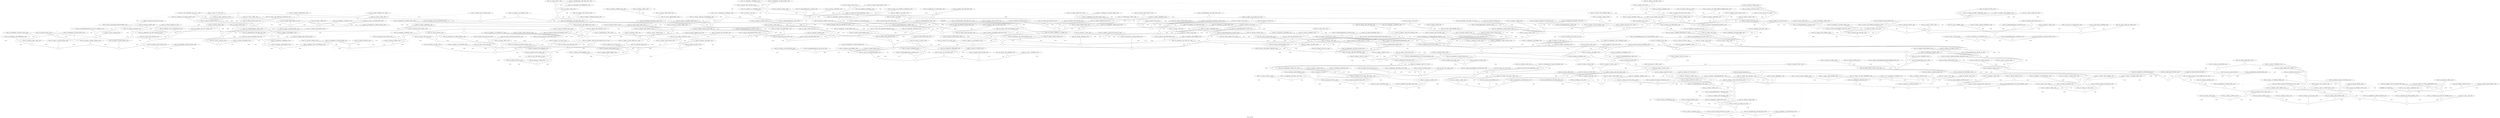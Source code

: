 graph "tree" {
label="S(T)=0.515790";
0 [label="hCoV__19___Austria___CeMM19407___2021"];
1 [label="hCoV__19___Germany___NI__IOV__60479074___2022"];
2 [label="hCoV__19___Italy___LIG__297623416___2022"];
3 [label="hCoV__19___Guatemala___19530___2020"];
4 [label="hCoV__19___Ukraine___UA__RIVM__21886___2020"];
5 [label="hCoV__19___Sweden___6228156863___2022"];
6 [label="hCoV__19___Denmark___DCGC__416106___2022"];
7 [label="hCoV__19___Indonesia___JB__GS__WJHL__ITB__W02637___2022"];
8 [label="hCoV__19___Netherlands___GE__RIVM__85438___2022"];
9 [label="hCoV__19___Turkey___HSGM__E6112___2021"];
10 [label="hCoV__19___Austria___CeMM29203___2022"];
11 [label="hCoV__19___Turkey___HSGM__G3777___2022"];
12 [label="hCoV__19___Macedonia___61015___2021"];
13 [label="hCoV__19___Poland___WSSEGDA__1481___2022"];
14 [label="hCoV__19___Turkey___HSGM__F19956___2022"];
15 [label="hCoV__19___Bulgaria___22BG__NC_017491_R28___2022"];
16 [label="hCoV__19___Portugal___PT2003___2020"];
17 [label="hCoV__19___Brazil___PA__FIOCRUZ__67038___2021"];
18 [label="hCoV__19___Hungary___mbl_01657___2022"];
19 [label="hCoV__19___England___LSPA__3EAD8D9___2022"];
20 [label="hCoV__19___Anhui___WHCDC__008___2022"];
21 [label="hCoV__19___Saint__Martin___IPP38068___2022"];
22 [label="hCoV__19___Portugal___PT0030___2020"];
23 [label="hCoV__19___BosniaandHerzegovina___AGC2420___2022"];
24 [label="hCoV__19___Croatia___27582___2022"];
25 [label="hCoV__19___SouthAfrica___SU__NHLS_5543___2022"];
26 [label="hCoV__19___Finland___R14989___2021"];
27 [label="hCoV__19___BosniaandHerzegovina___IPH__RS__42___2022"];
28 [label="hCoV__19___env___Liechtenstein___CeMM31024___2022"];
29 [label="hCoV__19___Slovakia___CeMM4288___2021"];
30 [label="hCoV__19___Netherlands___GE__RIVM__103521___2022"];
31 [label="hCoV__19___Finland___THL__202206273___2022"];
32 [label="hCoV__19___England___QEUH__3E101E5___2022"];
33 [label="hCoV__19___Andorra___202552___2020"];
34 [label="hCoV__19___Hungary___mbl_00306___2022"];
35 [label="hCoV__19___Monaco___HCL021025809501___2021"];
36 [label="hCoV__19___Netherlands___FR__RIVM__105418___2022"];
37 [label="hCoV__19___Mozambique___INS__PMB0593670___2022"];
38 [label="hCoV__19___TrinidadandTobago___145601___2022"];
39 [label="hCoV__19___Djibouti___NAMRU3_E467___2022"];
40 [label="hCoV__19___BosniaandHerzegovina___agc1406___2022"];
41 [label="hCoV__19___Australia___VIC5232___2020"];
42 [label="hCoV__19___Montenegro___1291892202___2022"];
43 [label="hCoV__19___Azerbaijan___un__ChVir8087___2020"];
44 [label="hCoV__19___Panama___M247513__GMI___2022"];
45 [label="hCoV__19___Belarus___RRPCEM__VIS_50___2021"];
46 [label="hCoV__19___Finland___THL__202213144___2022"];
47 [label="hCoV__19___Liechtenstein___FL__Risch__2150307644___2021"];
48 [label="hCoV__19___Germany___BW__FR0059___2020"];
49 [label="hCoV__19___Estonia___Cov7249___2020"];
50 [label="hCoV__19___Ecuador___NIC__INSPI__112836___2022"];
51 [label="hCoV__19___Dominica___139292___2022"];
52 [label="hCoV__19___Latvia___194___2020"];
53 [label="hCoV__19___Moldova___un__ChVir25845___2021"];
54 [label="hCoV__19___Norway___3176___2022"];
55 [label="hCoV__19___Belarus___HO__RRCEM__MOZ11874S___2020"];
56 [label="hCoV__19___Turkey___HSGM__GS1598___2022"];
57 [label="hCoV__19___Portugal___PT36773___2022"];
58 [label="hCoV__19___England___LSPA__3EBD87C___2022"];
59 [label="hCoV__19___Gambia___0536___2020"];
60 [label="hCoV__19___Finland___THL__202118031___2021"];
61 [label="hCoV__19___Lithuania___LSMULKKGMMK11C62___2021"];
62 [label="hCoV__19___Bulgaria___21BG__EU_007961_Pl75___2021"];
63 [label="hCoV__19___UnitedArabEmirates___3678___2020"];
64 [label="hCoV__19___Hungary___MH__9653___2020"];
65 [label="hCoV__19___Bonaire___BQ__RIVM__103275___2022"];
66 [label="hCoV__19___Netherlands___ZH__RIVM__12176___2021"];
67 [label="hCoV__19___Colombia___HUI__GUR__0900___2020"];
68 [label="hCoV__19___CzechRepublic___FNHK__18503___2020"];
69 [label="hCoV__19___Spain___CT__HUVH__V02737___2022"];
70 [label="hCoV__19___Taiwan___061020003933___2020"];
71 [label="hCoV__19___Sweden___20__53008___2020"];
72 [label="hCoV__19___Serbia___Uzice__419613_2101___2022"];
73 [label="hCoV__19___Latvia___1357___2020"];
74 [label="hCoV__19___Norway___8499___2022"];
75 [label="hCoV__19___Macedonia___6299___2022"];
76 [label="hCoV__19___Greece___Crete__208___2022"];
77 [label="hCoV__19___Albania___210901074___2021"];
78 [label="hCoV__19___Bulgaria___22BG__NC_017469_R28___2022"];
79 [label="hCoV__19___Malaysia___UNIMAS__NMSC916___2022"];
80 [label="hCoV__19___England___LSPA__3E59362___2022"];
81 [label="hCoV__19___Belgium___ULG__26945___2022"];
82 [label="hCoV__19___Germany___BY__ChVir__929__2___2020"];
83 [label="hCoV__19___Italy___CAM_IZSM_RD20703954126_IZSM_COLLI_TIGEM___2022"];
84 [label="hCoV__19___Cambodia___Kunming_kms__2___2020"];
85 [label="hCoV__19___Netherlands___Zeeland_1___2020"];
86 [label="hCoV__19___Austria___CeMM26807___2022"];
87 [label="hCoV__19___NorthMacedonia___9451___2020"];
88 [label="hCoV__19___Estonia___RC0362205___2022"];
89 [label="hCoV__19___Finland___THL__202206840___2022"];
90 [label="hCoV__19___Norway___2507___2020"];
91 [label="hCoV__19___Serbia___Surdulica__J572239__0505___2021"];
92 [label="hCoV__19___Turkey___HSGM__GS4746___2022"];
93 [label="hCoV__19___Argentina___INEI120438___2022"];
94 [label="hCoV__19___Denmark___DCGC__361525___2022"];
95 [label="hCoV__19___Cambodia___g0501060___2022"];
96 [label="hCoV__19___Israel___701002442___2020"];
97 [label="hCoV__19___Serbia___KosovskaMitrovica__A07438__3004___2020"];
98 [label="hCoV__19___Norway___2780___2020"];
99 [label="hCoV__19___Argentina___INEI096300___2020"];
100 [label="hCoV__19___Luxembourg___LNS8749956___2021"];
101 [label="hCoV__19___Scotland___QEUH__3880AFA___2022"];
102 [label="hCoV__19___NorthMacedonia___IPH__MKD__9574___2022"];
103 [label="hCoV__19___BosniaandHerzegovina___VT501___2022"];
104 [label="hCoV__19___Hungary___MH__13211___2020"];
105 [label="hCoV__19___Finland___THL__202104102___2021"];
106 [label="hCoV__19___Hungary___mbl_00176___2022"];
107 [label="hCoV__19___env___Austria___CeMM23246___2022"];
108 [label="hCoV__19___Portugal___PT1601___2020"];
109 [label="hCoV__19___Netherlands___ZH__RIVM__85685___2022"];
110 [label="hCoV__19___Greece___220_35357___2020"];
111 [label="hCoV__19___Japan___PG__246675___2022"];
112 [label="hCoV__19___Monaco___IPP14904___2021"];
113 [label="hCoV__19___Sweden___10014475___2021"];
114 [label="hCoV__19___Serbia___Belgrade__K720333_1902___2022"];
115 [label="hCoV__19___Croatia___27823___2022"];
116 [label="hCoV__19___Italy___LIG__272763675___2022"];
117 [label="hCoV__19___Latvia___7302260___2022"];
118 [label="hCoV__19___BosniaandHerzegovina___VFS__UNSA__LMGFI012___2020"];
119 [label="hCoV__19___Dominica___139294___2022"];
120 [label="hCoV__19___Barbados___142984___2022"];
121 [label="hCoV__19___Tunisia___8494___2022"];
122 [label="hCoV__19___Romania___208744___2022"];
123 [label="hCoV__19___Thailand___63039985__2019___2020"];
124 [label="hCoV__19___Turkey___HSGM__G625___2022"];
125 [label="hCoV__19___France___BRE__IPP36254___2022"];
126 [label="hCoV__19___Luxembourg___LNS4682878___2021"];
127 [label="hCoV__19___Belgium___ULG__26313___2022"];
128 [label="hCoV__19___England___PLYM__347102B___2022"];
129 [label="hCoV__19___Bonaire___BQ__RIVM__96549___2022"];
130 [label="hCoV__19___Thailand___DMSc__07429___2022"];
131 [label="hCoV__19___Monaco___IPP13331___2022"];
132 [label="hCoV__19___Iceland___E4199___2022"];
133 [label="hCoV__19___Slovenia___99795___2020"];
134 [label="hCoV__19___Italy___LOM_Policlinico_Milano_87878628___2022"];
135 [label="hCoV__19___SriLanka___aicbu2450___2021"];
136 [label="hCoV__19___Japan___PG__9515___2020"];
137 [label="hCoV__19___Belgium___UGent__13912___2021"];
138 [label="hCoV__19___Belgium___rega__1583___2020"];
139 [label="hCoV__19___Poland___2203__562_wsselodz___2022"];
140 [label="hCoV__19___Romania___211826___2022"];
141 [label="hCoV__19___France___ARA__GENBIO__14291811555___2022"];
142 [label="hCoV__19___Netherlands___LI__RIVM__86605___2022"];
143 [label="hCoV__19___Macedonia___5704___2022"];
144 [label="hCoV__19___Croatia___1784___2021"];
145 [label="hCoV__19___Poland___WSSEGDA__1527___2022"];
146 [label="hCoV__19___Sweden___3288268264___2022"];
147 [label="hCoV__19___Norway___5392___2022"];
148 [label="hCoV__19___Belgium___ULG__27267___2022"];
149 [label="hCoV__19___Finland___THL__202214233___2022"];
150 [label="hCoV__19___England___CAMC__B357A8___2020"];
151 [label="hCoV__19___NorthMacedonia___16792___2020"];
152 [label="hCoV__19___Macedonia___4004___2022"];
153 [label="hCoV__19___Switzerland___LU__ETHZ__37938257___2022"];
154 [label="hCoV__19___Guatemala___INC__LNS__214___2022"];
155 [label="hCoV__19___Guadeloupe___IPP14958___2022"];
156 [label="hCoV__19___Montenegro___ChVir__1265622002___2020"];
157 [label="hCoV__19___Ireland___CO__NVRL__S22IRL00088826___2022"];
158 [label="hCoV__19___Azerbaijan___un__ChVir24287_265___2020"];
159 [label="hCoV__19___Portugal___PT37396___2022"];
160 [label="hCoV__19___Luxembourg___LNS1726686___2020"];
161 [label="hCoV__19___Greece___X4147___2022"];
162 [label="hCoV__19___Mozambique___INS__PMB0594670___2022"];
163 [label="hCoV__19___Croatia___31994___2022"];
164 [label="hCoV__19___Portugal___PT33645___2022"];
165 [label="hCoV__19___Netherlands___GE__RIVM__102449___2022"];
166 [label="hCoV__19___Belgium___CHUNamur14110046___2022"];
167 [label="hCoV__19___Japan___IC__2758___2021"];
168 [label="hCoV__19___Netherlands___GR__UMCG__MMB_5730___2022"];
169 [label="hCoV__19___Finland___THL__202213282___2022"];
170 [label="hCoV__19___Netherlands___FR__RIVM__105442___2022"];
171 [label="hCoV__19___CzechRepublic___IAB20_016_016___2020"];
172 [label="hCoV__19___Spain___CT__HUVH__E23807___2022"];
173 [label="hCoV__19___Spain___CT__HUVH__E23343___2022"];
174 [label="hCoV__19___France___IDF_HB_112001900001___2020"];
175 [label="hCoV__19___France___ARA__LBZCentre__AL220321064___2022"];
176 [label="hCoV__19___NorthMacedonia___29492___2020"];
177 [label="hCoV__19___Austria___CeMM23462___2022"];
178 [label="hCoV__19___Scotland___QEUH__87EF35___2020"];
179 [label="hCoV__19___Finland___THL__202212603___2022"];
180 [label="hCoV__19___Macedonia___59573___2021"];
181 [label="hCoV__19___NorthernMarianaIslands___MP__CDC__2__5903690___2022"];
182 [label="hCoV__19___BosniaandHerzegovina___AGC3182___2022"];
183 [label="hCoV__19___France___GES__1977___2020"];
184 [label="hCoV__19___BosniaandHerzegovina___AGCK1418___2022"];
185 [label="hCoV__19___Latvia___7221855___2022"];
186 [label="hCoV__19___Mayotte___LBZCentre__9797602003184___2022"];
187 [label="hCoV__19___Serbia___Pozarevac__3382780406___2021"];
188 [label="hCoV__19___Netherlands___GE__RIVM__92559___2022"];
189 [label="hCoV__19___Norway___10402___2022"];
190 [label="hCoV__19___Serbia___50__06052022___2022"];
191 [label="hCoV__19___Sweden___6093952940___2021"];
192 [label="hCoV__19___Malta___MDxMDH422___2021"];
193 [label="hCoV__19___Turkey___HSGM__G357___2022"];
194 [label="hCoV__19___Serbia___Pancevo__A59717__0105___2020"];
195 [label="hCoV__19___Turkey___HSGM__G4085___2022"];
196 [label="hCoV__19___Norway___4241___2022"];
197 [label="hCoV__19___Finland___THL__202214529___2022"];
198 [label="hCoV__19___Finland___THL__202213485___2022"];
199 [label="hCoV__19___Portugal___PT1599___2020"];
200 [label="hCoV__19___Luxembourg___LNS9800887___2022"];
201 [label="hCoV__19___BosniaandHerzegovina___AGC2449___2022"];
202 [label="hCoV__19___Scotland___QEUH__3714E78___2022"];
203 [label="hCoV__19___Hungary___UD__7729___2020"];
204 [label="hCoV__19___Luxembourg___LNS8255869___2022"];
205 [label="hCoV__19___Turkey___IST__GLAB__263___2020"];
206 [label="hCoV__19___France___NAQ__HCL022100201001___2022"];
207 [label="hCoV__19___Serbia___Beograd__970C138__3112___2020"];
208 [label="hCoV__19___Finland___THL__202206490___2022"];
209 [label="hCoV__19___Serbia___Smederevska_Palanka__419956_2101___2022"];
210 [label="hCoV__19___Belgium___rega__12111342___2020"];
211 [label="hCoV__19___Mexico___BCN_InDRE_FB10045_E02315068966_S12094___2022"];
212 [label="hCoV__19___Ireland___WH__Enfer__070722003_D3___2022"];
213 [label="hCoV__19___Austria___LB__R00076__S301___2022"];
214 [label="hCoV__19___Ireland___KY__Enfer__030722003R1_B3___2022"];
215 [label="hCoV__19___Netherlands___LI__RIVM__89156___2022"];
216 [label="hCoV__19___BosniaandHerzegovina___AGC2247___2022"];
217 [label="hCoV__19___Latvia___4451___2021"];
218 [label="hCoV__19___BosniaandHerzegovina___ChVir7360___2020"];
219 [label="hCoV__19___Finland___VI__1567___2022"];
220 [label="hCoV__19___Latvia___4860865___2022"];
221 [label="hCoV__19___Denmark___DCGC__479013___2022"];
222 [label="hCoV__19___Spain___CT__HUGTiPM075MP4G9___2022"];
223 [label="hCoV__19___Curacao___CW__RIVM__100456___2022"];
224 [label="hCoV__19___Netherlands___LI__RIVM__102940___2022"];
225 [label="hCoV__19___BosniaandHerzegovina___VFS__UNSA__LMGFI003___2020"];
226 [label="hCoV__19___Portugal___PT39303___2022"];
227 [label="hCoV__19___UnitedArabEmirates___3881___2020"];
228 [label="hCoV__19___India___WB__INSACOG__1931503215503___2022"];
229 [label="hCoV__19___NorthMacedonia___IPH__MKD__1324___2022"];
230 [label="hCoV__19___Iran___NIC__30Kh__41___2022"];
231 [label="hCoV__19___Belgium___UZA__UA__CV8490237218___2022"];
232 [label="hCoV__19___Netherlands___GE__RIVM__102905___2022"];
233 [label="hCoV__19___Denmark___DCGC__4835___2020"];
234 [label="hCoV__19___Latvia___101___2020"];
235 [label="hCoV__19___Cambodia___02__2202220918___2022"];
236 [label="hCoV__19___England___LSPA__3D9EDBF___2022"];
237 [label="hCoV__19___Switzerland___GE__ETHZ__37944155___2022"];
238 [label="hCoV__19___Turkey___HSGM__G1929___2022"];
239 [label="hCoV__19___Switzerland___SG__ETHZ__36873153___2022"];
240 [label="hCoV__19___France___HDF__IPP35514___2022"];
241 [label="hCoV__19___Sichuan___SC__WCH4__293___2020"];
242 [label="hCoV__19___Belgium___UZA__UA__CV8525277860___2022"];
243 [label="hCoV__19___NorthMacedonia___IPH__MKD__5563___2022"];
244 [label="hCoV__19___England___MILK__33DACC3___2022"];
245 [label="hCoV__19___SintMaarten___SX__RIVM__104599___2022"];
246 [label="hCoV__19___Dominica___139300___2022"];
247 [label="hCoV__19___Bonaire___BQ__RIVM__87358___2022"];
248 [label="hCoV__19___Russia___SMO__CRIE__7726467656___2022"];
249 [label="hCoV__19___Netherlands___ZH__RIVM__90825___2022"];
250 [label="hCoV__19___Turkey___HSGM__G7715___2022"];
251 [label="hCoV__19___Netherlands___FR__RIVM__11185___2021"];
252 [label="hCoV__19___Indonesia___KI__EIJK__05___2020"];
253 [label="hCoV__19___Norway___3916___2022"];
254 [label="hCoV__19___BosniaandHerzegovina___vt363___2022"];
255 [label="hCoV__19___Spain___CT__HUVH__V94352___2022"];
256 [label="hCoV__19___Croatia___27255___2022"];
257 [label="hCoV__19___Greece___Crete__169___2022"];
258 [label="hCoV__19___Finland___VI__1632___2022"];
259 [label="hCoV__19___Poland___PZH__GUM__12663___2022"];
260 [label="hCoV__19___NorthMacedonia___IPH__MKD__5547___2022"];
261 [label="hCoV__19___Denmark___DCGC__457244___2022"];
262 [label="hCoV__19___France___HDF__IPP08665___2022"];
263 [label="hCoV__19___Estonia___Cov0354___2020"];
264 [label="hCoV__19___Serbia___Jagodina__J671587__2505___2021"];
265 [label="hCoV__19___Finland___12491___2021"];
266 [label="hCoV__19___SouthKorea___KDCA58821___2022"];
267 [label="hCoV__19___Ireland___WW__NVRL__AIIDV0379v4___2020"];
268 [label="hCoV__19___Albania___210901070___2021"];
269 [label="hCoV__19___Turkey___HSGM__4505___2020"];
270 [label="hCoV__19___BosniaandHerzegovina___165930___2021"];
271 [label="hCoV__19___Bulgaria___22BG__EU_016951_Pl159___2022"];
272 [label="hCoV__19___BosniaandHerzegovina___vt347___2022"];
273 [label="hCoV__19___Moldova___un__ChVir25024___2021"];
274 [label="hCoV__19___Netherlands___NH__RIVM__13336___2021"];
275 [label="hCoV__19___Ukraine___MN908947__13__142689___2021"];
276 [label="hCoV__19___Netherlands___GR__UMCG__MMB_4445___2022"];
277 [label="hCoV__19___Slovakia___020282814___2021"];
278 [label="hCoV__19___Greece___Crete__186___2022"];
279 [label="hCoV__19___Portugal___PT15725___2021"];
280 [label="hCoV__19___Austria___CeMM4465___2020"];
281 [label="hCoV__19___Canada___QC__L00485150001___2022"];
282 [label="hCoV__19___NorthMacedonia___IPH__MKD__9504___2022"];
283 [label="hCoV__19___SaintLucia___146096___2022"];
284 [label="hCoV__19___Portugal___PT32540___2022"];
285 [label="hCoV__19___BosniaandHerzegovina___IPH__RS__39___2022"];
286 [label="hCoV__19___Denmark___DCGC__391587___2022"];
287 [label="hCoV__19___Austria___CeMM30824___2022"];
288 [label="hCoV__19___HongKong___VZ22085326___2022"];
289 [label="hCoV__19___Curacao___CW__RIVM__99725___2022"];
290 [label="hCoV__19___Portugal___PT34167___2022"];
291 [label="hCoV__19___Spain___VC__FISABIO__102965___2022"];
292 [label="hCoV__19___BosniaandHerzegovina___AGCK1827___2022"];
293 [label="hCoV__19___Turkey___HSGM__IST__01089___2022"];
294 [label="hCoV__19___Latvia___2204059261___2022"];
295 [label="hCoV__19___Portugal___PT30770___2022"];
296 [label="hCoV__19___BosniaandHerzegovina___AGC3363___2022"];
297 [label="hCoV__19___France___ARA__HCL022057281301___2022"];
298 [label="hCoV__19___Finland___THL__202212804___2022"];
299 [label="hCoV__19___Ireland___D__NVRL__AIIDV1278v1___2020"];
300 [label="hCoV__19___Bulgaria___22BG__EU_016715_Pl157___2022"];
301 [label="hCoV__19___env___Austria___CeMM27301___2022"];
302 [label="hCoV__19___ElSalvador___INC__LNSP__229___2022"];
303 [label="hCoV__19___Ukraine___48__69015___2022"];
304 [label="hCoV__19___Croatia___27318___2022"];
305 [label="hCoV__19___Malaysia___MGI_MGI63___2021"];
306 [label="hCoV__19___France___OCC__GENBIO__F22001857314___2022"];
307 [label="hCoV__19___Romania___VN__9407___2022"];
308 [label="hCoV__19___Switzerland___TG__ETHZ__674650___2022"];
309 [label="hCoV__19___Brazil___SP__NVBS16026GENOV828936229360___2022"];
310 [label="hCoV__19___Montenegro___CO__00688_MNE000_1291892202___2022"];
311 [label="hCoV__19___Serbia___K916994__04___2022"];
312 [label="hCoV__19___Turkey___IMU__SP__02___2020"];
313 [label="hCoV__19___NorthMacedonia___16639___2020"];
314 [label="hCoV__19___Serbia___387629_0711___2021"];
315 [label="hCoV__19___Cyprus___Cy043452___2020"];
316 [label="hCoV__19___Turkey___HSGM__B10555___2021"];
317 [label="hCoV__19___USA___NY__CDC__QDX35484131___2022"];
318 [label="hCoV__19___Netherlands___UT__RIVM__100590___2022"];
319 [label="hCoV__19___Andorra___AND__245_212871383801_COV__GC___2021"];
320 [label="hCoV__19___Finland___THL__202212384___2022"];
321 [label="hCoV__19___England___PLYM__3EDE4AE___2022"];
322 [label="hCoV__19___Poland___PZH__GUM__9552___2022"];
323 [label="hCoV__19___Ireland___KY__Enfer__150622008_B8___2022"];
324 [label="hCoV__19___Australia___VIC2641___2020"];
325 [label="hCoV__19___Romania___211809___2022"];
326 [label="hCoV__19___Austria___CeMM24888___2022"];
327 [label="hCoV__19___Norway___19353___2022"];
328 [label="hCoV__19___Curacao___CW__RIVM__95631___2022"];
329 [label="hCoV__19___Iceland___3379___2020"];
330 [label="hCoV__19___Russia___OMS__ORINFI__3012S___2020"];
331 [label="hCoV__19___Portugal___PT38170___2022"];
332 [label="hCoV__19___Latvia___7221853___2022"];
333 [label="hCoV__19___ElSalvador___INC__LNSP__173___2022"];
334 [label="hCoV__19___Netherlands___LI__RIVM__89182___2022"];
335 [label="hCoV__19___Turkey___KOC__IST__B316___2020"];
336 [label="hCoV__19___Andorra___AND__251_220121385901_COV__GC___2022"];
337 [label="hCoV__19___SriLanka___aicbu5694___2022"];
338 [label="hCoV__19___Netherlands___UT__RIVM__44952___2021"];
339 [label="hCoV__19___Turkey___HSGM__GS5817___2022"];
340 [label="hCoV__19___Denmark___DCGC__12816___2020"];
341 [label="hCoV__19___Ireland___WH__Enfer__070722003_B9___2022"];
342 [label="hCoV__19___Dominica___139297___2022"];
343 [label="hCoV__19___Finland___THL__202212982___2022"];
344 [label="hCoV__19___CzechRepublic___NRL_5532___2021"];
345 [label="MN908947.3_alt._SARS_CoV_2"];
346 [label="hCoV__19___Latvia___2201098761___2022"];
347 [label="hCoV__19___Netherlands___NH__AUMC__024821___2022"];
348 [label="hCoV__19___Malaysia___MGI_DNALAB__DM210306321___2021"];
349 [label="hCoV__19___Philippines___PH__RITM__1839___2022"];
350 [label="hCoV__19___Monaco___CERBAHC__HTNG3AFX2__S17___2021"];
351 [label="hCoV__19___Macedonia___6122___2022"];
352 [label="hCoV__19___Turkey___HSGM__G432___2022"];
353 [label="hCoV__19___BosniaandHerzegovina___VFS__UNSA__LMGFI009___2020"];
354 [label="hCoV__19___Finland___THL__202214901___2022"];
355 [label="hCoV__19___Nicaragua___MAN__75771___2021"];
356 [label="hCoV__19___France___OCC__GENBIO__C17GN1850153___2022"];
357 [label="hCoV__19___CzechRepublic___FNHK__21401___2020"];
358 [label="hCoV__19___Bulgaria___37___2020"];
359 [label="hCoV__19___BosniaandHerzegovina___38955___2021"];
360 [label="hCoV__19___SaintLucia___146091___2022"];
361 [label="hCoV__19___Bahamas___33826___2020"];
362 [label="hCoV__19___Bangladesh___icddrb__CoV11854___2022"];
363 [label="hCoV__19___Serbia___Lipljan__005360911___2020"];
364 [label="hCoV__19___Taiwan___TSGH__16___2020"];
365 [label="hCoV__19___Netherlands___NH__RIVM__89669___2022"];
366 [label="hCoV__19___Italy___TUS__Siena3___2021"];
367 [label="hCoV__19___Iceland___6410___2020"];
368 [label="hCoV__19___BosniaandHerzegovina___AGC2408___2022"];
369 [label="hCoV__19___Norway___6292___2020"];
370 [label="hCoV__19___Andorra___AND__253_220401278001_COV__GC___2022"];
371 [label="hCoV__19___Iceland___E4433___2022"];
372 [label="hCoV__19___Suriname___SR__1032___2022"];
373 [label="hCoV__19___Azerbaijan___un__ChVir24287_66___2020"];
374 [label="hCoV__19___Portugal___PT29404___2022"];
375 [label="hCoV__19___Switzerland___ZH__ETHZ__37085441___2022"];
376 [label="hCoV__19___Norway___OUS__20352___2022"];
377 [label="hCoV__19___Austria___LB__R00085__S034___2022"];
378 [label="hCoV__19___Sweden___9536420363___2022"];
379 [label="hCoV__19___Andorra___AND__235_2118213857_GC___2021"];
380 [label="hCoV__19___Guadeloupe___IPP39570___2022"];
381 [label="hCoV__19___Finland___R__1406___2022"];
382 [label="hCoV__19___Ireland___DL__NVRL__e84IRL96208___2021"];
383 [label="hCoV__19___Serbia___Belgrade__1878972901___2021"];
384 [label="hCoV__19___France___ARA__HCL722002501601___2022"];
385 [label="hCoV__19___Portugal___PT37107___2022"];
386 [label="hCoV__19___Italy___VEN__OR01P18793___2022"];
387 [label="hCoV__19___Serbia___Uzice__01450604___2020"];
388 [label="hCoV__19___BosniaandHerzegovina___VFS__UNSA__LMGFI024___2020"];
389 [label="hCoV__19___Russia___SPE__RII__22438S___2022"];
390 [label="hCoV__19___Netherlands___ZE__RIVM__92764___2022"];
391 [label="hCoV__19___Monaco___IPP24118___2021"];
392 [label="hCoV__19___Finland___THL__202214184___2022"];
393 [label="hCoV__19___Luxembourg___LNS9080444___2020"];
394 [label="hCoV__19___England___LSPA__3E9C169___2022"];
395 [label="hCoV__19___Slovenia___57935___2021"];
396 [label="hCoV__19___Morocco___728___2022"];
397 [label="hCoV__19___Mauritius___ILRI_COVM03746___2022"];
398 [label="hCoV__19___Finland___THL__202209844___2022"];
399 [label="hCoV__19___Spain___VC__FISABIO__103564___2022"];
400 [label="hCoV__19___Ukraine___UA__RIVM__21881___2020"];
401 [label="hCoV__19___Portugal___PT34974___2022"];
402 [label="hCoV__19___Poland___PL_P756___2022"];
403 [label="hCoV__19___Ukraine___47__69014___2022"];
404 [label="hCoV__19___Finland___THL__202212569___2022"];
405 [label="hCoV__19___Finland___THL__202212555___2022"];
406 [label="hCoV__19___Macedonia___5858___2022"];
407 [label="hCoV__19___Latvia___7139571___2022"];
408 [label="hCoV__19___Portugal___PT37295___2022"];
409 [label="hCoV__19___France___NAQ__HCL722003407501___2022"];
410 [label="hCoV__19___Finland___THL__202213341___2022"];
411 [label="hCoV__19___Finland___THL__202206810___2022"];
412 [label="humanMito"];
413 [label="hCoV__19___NorthMacedonia___IPH__MKD__3670___2022"];
414 [label="hCoV__19___Romania___ROSV_5849___2020"];
415 [label="hCoV__19___Turkey___HSGM__F19849___2022"];
416 [label="hCoV__19___Montenegro___1292582202___2022"];
417 [label="hCoV__19___Italy___TAA__PAB_SABES_1900934759___2022"];
418 [label="hCoV__19___Belgium___UZA__UA__MI22120438___2022"];
419 [label="hCoV__19___Estonia___RC0531381___2022"];
420 [label="hCoV__19___Peru___LOR__INS__570___2020"];
421 [label="hCoV__19___Poland___PZH__GUM__10117___2022"];
422 [label="hCoV__19___Iran___Kashmar__15K___2020"];
423 [label="hCoV__19___Finland___P__93___2021"];
424 [label="hCoV__19___Venezuela___Mon7926___2022"];
425 [label="hCoV__19___BosniaandHerzegovina___vt328___2022"];
426 [label="hCoV__19___Netherlands___NH__AUMC__024798___2022"];
427 [label="hCoV__19___Portugal___PT24044___2021"];
428 [label="hCoV__19___Montenegro___1278412202___2022"];
429 [label="hCoV__19___Malaysia___IMR_OS1006___2022"];
430 [label="hCoV__19___Cambodia___22__2203090944___2022"];
431 [label="hCoV__19___Zambia___CHAZ__CHS1999___2022"];
432 [label="hCoV__19___Slovenia___17__023826__CE___2021"];
433 [label="hCoV__19___Norway___18499___2022"];
434 [label="hCoV__19___Ukraine___44__69011___2022"];
435 [label="hCoV__19___Spain___VC__FISABIO__102968___2022"];
436 [label="hCoV__19___Croatia___28664___2022"];
437 [label="hCoV__19___Taiwan___NTU189___2022"];
438 [label="hCoV__19___Greece___Crete__192___2022"];
439 [label="hCoV__19___Moldova___E0092___2021"];
440 [label="hCoV__19___Nigeria___OS__CV300___2020"];
441 [label="hCoV__19___Finland___V8832___2021"];
442 [label="hCoV__19___Portugal___PT34657___2022"];
443 [label="hCoV__19___Switzerland___BS__ETHZ__37883914___2022"];
444 [label="hCoV__19___Greece___Crete__188___2022"];
445 [label="hCoV__19___Iran___Hormozgan__NIC__23es__75___2022"];
446 [label="hCoV__19___Scotland___QEUH__39E7C45___2022"];
447 [label="hCoV__19___Serbia___K947502__05___2022"];
448 [label="hCoV__19___Netherlands___NH__RIVM__18715___2021"];
449 [label="hCoV__19___Denmark___DCGC__510019___2022"];
450 [label="hCoV__19___Finland___THL__202214832___2022"];
451 [label="hCoV__19___Monaco___IPP13334___2022"];
452 [label="hCoV__19___NorthMacedonia___IPH__MKD__5565___2022"];
453 [label="hCoV__19___env___Liechtenstein___CeMM3293___2021"];
454 [label="hCoV__19___Finland___THL__202211725___2022"];
455 [label="hCoV__19___Monaco___IPP13319___2022"];
456 [label="hCoV__19___Brazil___RS__FUNED__106521__21___2020"];
457 [label="hCoV__19___Switzerland___AG__ETHZ__37405411___2022"];
458 [label="hCoV__19___Moldova___ChVir7771___2020"];
459 [label="hCoV__19___CzechRepublic___IAB20_016_partD_66___2021"];
460 [label="hCoV__19___Switzerland___ZH__UZH__IMV__3ba64bf3___2022"];
461 [label="hCoV__19___CostaRica___INC__4251__753690___2022"];
462 [label="hCoV__19___CanaryIslands___HUGCDN__01520762___2022"];
463 [label="hCoV__19___Turkey___HSGM__G4209___2022"];
464 [label="hCoV__19___Azerbaijan___un__ChVir24287_47___2020"];
465 [label="hCoV__19___Bonaire___BQ__RIVM__98481___2022"];
466 [label="hCoV__19___SouthKorea___KDCA15629___2021"];
467 [label="hCoV__19___Spain___IB__HUSE__06041___2022"];
468 [label="hCoV__19___Romania___211924___2022"];
469 [label="hCoV__19___Latvia___2201092793___2022"];
470 [label="hCoV__19___Austria___CeMM3908___2021"];
471 [label="hCoV__19___Finland___THL__202214539___2022"];
472 [label="hCoV__19___Greece___334327___2022"];
473 [label="hCoV__19___Portugal___PT37643___2022"];
474 [label="hCoV__19___Ecuador___UEES__ECU586___2020"];
475 [label="hCoV__19___Lithuania___C20__06__R20___2020"];
476 [label="hCoV__19___Finland___THL__202214861___2022"];
477 [label="hCoV__19___Kosovo___CO__00664__XXK000_229_NIPH_Jan_2022___2022"];
478 [label="hCoV__19___Belgium___UZA__UA__4815890210___2022"];
479 [label="hCoV__19___Norway___6858___2020"];
480 [label="hCoV__19___Reunion___HCL021188498801___2021"];
481 [label="hCoV__19___SintMaarten___SX__RIVM__85216___2022"];
482 [label="hCoV__19___CanaryIslands___HUGCDN__01519168___2022"];
483 [label="hCoV__19___Albania___un__ChVir25862_20___2021"];
484 [label="hCoV__19___Poland___Kce__3937___2022"];
485 [label="hCoV__19___Romania___ROSV_4714___2020"];
486 [label="hCoV__19___Latvia___7331655___2022"];
487 [label="hCoV__19___Netherlands___UT__RIVM__80762___2021"];
488 [label="hCoV__19___Turkey___HSGM__AHSL5__20___2022"];
489 [label="hCoV__19___Denmark___DCGC__106686___2021"];
490 [label="hCoV__19___Sweden___20__04851___2020"];
491 [label="hCoV__19___England___QEUH__3ED6215___2022"];
492 [label="hCoV__19___England___BRBR__3AF90DA___2022"];
493 [label="hCoV__19___Belgium___rega__0506645___2020"];
494 [label="hCoV__19___Norway___Ahus__3366___2022"];
495 [label="hCoV__19___Poland___WSSEGDA__1528___2022"];
496 [label="hCoV__19___Ukraine___73__66141___2021"];
497 [label="hCoV__19___Poland___PZH__GUM__10767___2022"];
498 [label="hCoV__19___Scotland___QEUH__3AFC769___2022"];
499 [label="hCoV__19___Spain___IB__HUSE__06082___2022"];
500 [label=""];
501 [label=""];
502 [label=""];
503 [label=""];
504 [label=""];
505 [label=""];
506 [label=""];
507 [label=""];
508 [label=""];
509 [label=""];
510 [label=""];
511 [label=""];
512 [label=""];
513 [label=""];
514 [label=""];
515 [label=""];
516 [label=""];
517 [label=""];
518 [label=""];
519 [label=""];
520 [label=""];
521 [label=""];
522 [label=""];
523 [label=""];
524 [label=""];
525 [label=""];
526 [label=""];
527 [label=""];
528 [label=""];
529 [label=""];
530 [label=""];
531 [label=""];
532 [label=""];
533 [label=""];
534 [label=""];
535 [label=""];
536 [label=""];
537 [label=""];
538 [label=""];
539 [label=""];
540 [label=""];
541 [label=""];
542 [label=""];
543 [label=""];
544 [label=""];
545 [label=""];
546 [label=""];
547 [label=""];
548 [label=""];
549 [label=""];
550 [label=""];
551 [label=""];
552 [label=""];
553 [label=""];
554 [label=""];
555 [label=""];
556 [label=""];
557 [label=""];
558 [label=""];
559 [label=""];
560 [label=""];
561 [label=""];
562 [label=""];
563 [label=""];
564 [label=""];
565 [label=""];
566 [label=""];
567 [label=""];
568 [label=""];
569 [label=""];
570 [label=""];
571 [label=""];
572 [label=""];
573 [label=""];
574 [label=""];
575 [label=""];
576 [label=""];
577 [label=""];
578 [label=""];
579 [label=""];
580 [label=""];
581 [label=""];
582 [label=""];
583 [label=""];
584 [label=""];
585 [label=""];
586 [label=""];
587 [label=""];
588 [label=""];
589 [label=""];
590 [label=""];
591 [label=""];
592 [label=""];
593 [label=""];
594 [label=""];
595 [label=""];
596 [label=""];
597 [label=""];
598 [label=""];
599 [label=""];
600 [label=""];
601 [label=""];
602 [label=""];
603 [label=""];
604 [label=""];
605 [label=""];
606 [label=""];
607 [label=""];
608 [label=""];
609 [label=""];
610 [label=""];
611 [label=""];
612 [label=""];
613 [label=""];
614 [label=""];
615 [label=""];
616 [label=""];
617 [label=""];
618 [label=""];
619 [label=""];
620 [label=""];
621 [label=""];
622 [label=""];
623 [label=""];
624 [label=""];
625 [label=""];
626 [label=""];
627 [label=""];
628 [label=""];
629 [label=""];
630 [label=""];
631 [label=""];
632 [label=""];
633 [label=""];
634 [label=""];
635 [label=""];
636 [label=""];
637 [label=""];
638 [label=""];
639 [label=""];
640 [label=""];
641 [label=""];
642 [label=""];
643 [label=""];
644 [label=""];
645 [label=""];
646 [label=""];
647 [label=""];
648 [label=""];
649 [label=""];
650 [label=""];
651 [label=""];
652 [label=""];
653 [label=""];
654 [label=""];
655 [label=""];
656 [label=""];
657 [label=""];
658 [label=""];
659 [label=""];
660 [label=""];
661 [label=""];
662 [label=""];
663 [label=""];
664 [label=""];
665 [label=""];
666 [label=""];
667 [label=""];
668 [label=""];
669 [label=""];
670 [label=""];
671 [label=""];
672 [label=""];
673 [label=""];
674 [label=""];
675 [label=""];
676 [label=""];
677 [label=""];
678 [label=""];
679 [label=""];
680 [label=""];
681 [label=""];
682 [label=""];
683 [label=""];
684 [label=""];
685 [label=""];
686 [label=""];
687 [label=""];
688 [label=""];
689 [label=""];
690 [label=""];
691 [label=""];
692 [label=""];
693 [label=""];
694 [label=""];
695 [label=""];
696 [label=""];
697 [label=""];
698 [label=""];
699 [label=""];
700 [label=""];
701 [label=""];
702 [label=""];
703 [label=""];
704 [label=""];
705 [label=""];
706 [label=""];
707 [label=""];
708 [label=""];
709 [label=""];
710 [label=""];
711 [label=""];
712 [label=""];
713 [label=""];
714 [label=""];
715 [label=""];
716 [label=""];
717 [label=""];
718 [label=""];
719 [label=""];
720 [label=""];
721 [label=""];
722 [label=""];
723 [label=""];
724 [label=""];
725 [label=""];
726 [label=""];
727 [label=""];
728 [label=""];
729 [label=""];
730 [label=""];
731 [label=""];
732 [label=""];
733 [label=""];
734 [label=""];
735 [label=""];
736 [label=""];
737 [label=""];
738 [label=""];
739 [label=""];
740 [label=""];
741 [label=""];
742 [label=""];
743 [label=""];
744 [label=""];
745 [label=""];
746 [label=""];
747 [label=""];
748 [label=""];
749 [label=""];
750 [label=""];
751 [label=""];
752 [label=""];
753 [label=""];
754 [label=""];
755 [label=""];
756 [label=""];
757 [label=""];
758 [label=""];
759 [label=""];
760 [label=""];
761 [label=""];
762 [label=""];
763 [label=""];
764 [label=""];
765 [label=""];
766 [label=""];
767 [label=""];
768 [label=""];
769 [label=""];
770 [label=""];
771 [label=""];
772 [label=""];
773 [label=""];
774 [label=""];
775 [label=""];
776 [label=""];
777 [label=""];
778 [label=""];
779 [label=""];
780 [label=""];
781 [label=""];
782 [label=""];
783 [label=""];
784 [label=""];
785 [label=""];
786 [label=""];
787 [label=""];
788 [label=""];
789 [label=""];
790 [label=""];
791 [label=""];
792 [label=""];
793 [label=""];
794 [label=""];
795 [label=""];
796 [label=""];
797 [label=""];
798 [label=""];
799 [label=""];
800 [label=""];
801 [label=""];
802 [label=""];
803 [label=""];
804 [label=""];
805 [label=""];
806 [label=""];
807 [label=""];
808 [label=""];
809 [label=""];
810 [label=""];
811 [label=""];
812 [label=""];
813 [label=""];
814 [label=""];
815 [label=""];
816 [label=""];
817 [label=""];
818 [label=""];
819 [label=""];
820 [label=""];
821 [label=""];
822 [label=""];
823 [label=""];
824 [label=""];
825 [label=""];
826 [label=""];
827 [label=""];
828 [label=""];
829 [label=""];
830 [label=""];
831 [label=""];
832 [label=""];
833 [label=""];
834 [label=""];
835 [label=""];
836 [label=""];
837 [label=""];
838 [label=""];
839 [label=""];
840 [label=""];
841 [label=""];
842 [label=""];
843 [label=""];
844 [label=""];
845 [label=""];
846 [label=""];
847 [label=""];
848 [label=""];
849 [label=""];
850 [label=""];
851 [label=""];
852 [label=""];
853 [label=""];
854 [label=""];
855 [label=""];
856 [label=""];
857 [label=""];
858 [label=""];
859 [label=""];
860 [label=""];
861 [label=""];
862 [label=""];
863 [label=""];
864 [label=""];
865 [label=""];
866 [label=""];
867 [label=""];
868 [label=""];
869 [label=""];
870 [label=""];
871 [label=""];
872 [label=""];
873 [label=""];
874 [label=""];
875 [label=""];
876 [label=""];
877 [label=""];
878 [label=""];
879 [label=""];
880 [label=""];
881 [label=""];
882 [label=""];
883 [label=""];
884 [label=""];
885 [label=""];
886 [label=""];
887 [label=""];
888 [label=""];
889 [label=""];
890 [label=""];
891 [label=""];
892 [label=""];
893 [label=""];
894 [label=""];
895 [label=""];
896 [label=""];
897 [label=""];
898 [label=""];
899 [label=""];
900 [label=""];
901 [label=""];
902 [label=""];
903 [label=""];
904 [label=""];
905 [label=""];
906 [label=""];
907 [label=""];
908 [label=""];
909 [label=""];
910 [label=""];
911 [label=""];
912 [label=""];
913 [label=""];
914 [label=""];
915 [label=""];
916 [label=""];
917 [label=""];
918 [label=""];
919 [label=""];
920 [label=""];
921 [label=""];
922 [label=""];
923 [label=""];
924 [label=""];
925 [label=""];
926 [label=""];
927 [label=""];
928 [label=""];
929 [label=""];
930 [label=""];
931 [label=""];
932 [label=""];
933 [label=""];
934 [label=""];
935 [label=""];
936 [label=""];
937 [label=""];
938 [label=""];
939 [label=""];
940 [label=""];
941 [label=""];
942 [label=""];
943 [label=""];
944 [label=""];
945 [label=""];
946 [label=""];
947 [label=""];
948 [label=""];
949 [label=""];
950 [label=""];
951 [label=""];
952 [label=""];
953 [label=""];
954 [label=""];
955 [label=""];
956 [label=""];
957 [label=""];
958 [label=""];
959 [label=""];
960 [label=""];
961 [label=""];
962 [label=""];
963 [label=""];
964 [label=""];
965 [label=""];
966 [label=""];
967 [label=""];
968 [label=""];
969 [label=""];
970 [label=""];
971 [label=""];
972 [label=""];
973 [label=""];
974 [label=""];
975 [label=""];
976 [label=""];
977 [label=""];
978 [label=""];
979 [label=""];
980 [label=""];
981 [label=""];
982 [label=""];
983 [label=""];
984 [label=""];
985 [label=""];
986 [label=""];
987 [label=""];
988 [label=""];
989 [label=""];
990 [label=""];
991 [label=""];
992 [label=""];
993 [label=""];
994 [label=""];
995 [label=""];
996 [label=""];
997 [label=""];
0 -- 792 [weight="2"];
1 -- 785 [weight="2"];
2 -- 502 [weight="2"];
3 -- 503 [weight="2"];
4 -- 635 [weight="2"];
5 -- 505 [weight="2"];
6 -- 822 [weight="2"];
7 -- 747 [weight="2"];
8 -- 508 [weight="2"];
9 -- 509 [weight="2"];
10 -- 510 [weight="2"];
11 -- 511 [weight="2"];
12 -- 512 [weight="2"];
13 -- 513 [weight="2"];
14 -- 886 [weight="2"];
15 -- 515 [weight="2"];
16 -- 516 [weight="2"];
17 -- 517 [weight="2"];
18 -- 518 [weight="2"];
19 -- 823 [weight="2"];
20 -- 520 [weight="2"];
21 -- 789 [weight="2"];
22 -- 522 [weight="2"];
23 -- 622 [weight="2"];
24 -- 524 [weight="2"];
25 -- 525 [weight="2"];
26 -- 564 [weight="2"];
27 -- 708 [weight="2"];
28 -- 685 [weight="2"];
29 -- 529 [weight="2"];
30 -- 743 [weight="2"];
31 -- 531 [weight="2"];
32 -- 532 [weight="2"];
33 -- 533 [weight="2"];
34 -- 534 [weight="2"];
35 -- 803 [weight="2"];
36 -- 536 [weight="2"];
37 -- 537 [weight="2"];
38 -- 674 [weight="2"];
39 -- 539 [weight="2"];
40 -- 541 [weight="2"];
41 -- 541 [weight="2"];
42 -- 698 [weight="2"];
43 -- 543 [weight="2"];
44 -- 544 [weight="2"];
45 -- 545 [weight="2"];
46 -- 546 [weight="2"];
47 -- 547 [weight="2"];
48 -- 983 [weight="2"];
49 -- 549 [weight="2"];
50 -- 550 [weight="2"];
51 -- 551 [weight="2"];
52 -- 943 [weight="2"];
53 -- 553 [weight="2"];
54 -- 642 [weight="2"];
55 -- 555 [weight="2"];
56 -- 556 [weight="2"];
57 -- 825 [weight="2"];
58 -- 741 [weight="2"];
59 -- 559 [weight="2"];
60 -- 560 [weight="2"];
61 -- 561 [weight="2"];
62 -- 562 [weight="2"];
63 -- 563 [weight="2"];
64 -- 526 [weight="2"];
65 -- 565 [weight="2"];
66 -- 691 [weight="2"];
67 -- 567 [weight="2"];
68 -- 568 [weight="2"];
69 -- 517 [weight="2"];
70 -- 570 [weight="2"];
71 -- 558 [weight="2"];
72 -- 572 [weight="2"];
73 -- 573 [weight="2"];
74 -- 574 [weight="2"];
75 -- 547 [weight="2"];
76 -- 942 [weight="2"];
77 -- 841 [weight="2"];
78 -- 996 [weight="2"];
79 -- 579 [weight="2"];
80 -- 580 [weight="2"];
81 -- 581 [weight="2"];
82 -- 710 [weight="2"];
83 -- 583 [weight="2"];
84 -- 583 [weight="2"];
85 -- 585 [weight="2"];
86 -- 586 [weight="2"];
87 -- 587 [weight="2"];
88 -- 707 [weight="2"];
89 -- 589 [weight="2"];
90 -- 970 [weight="2"];
91 -- 591 [weight="2"];
92 -- 856 [weight="2"];
93 -- 921 [weight="2"];
94 -- 528 [weight="2"];
95 -- 595 [weight="2"];
96 -- 597 [weight="2"];
97 -- 832 [weight="2"];
98 -- 954 [weight="2"];
99 -- 599 [weight="2"];
100 -- 593 [weight="2"];
101 -- 695 [weight="2"];
102 -- 661 [weight="2"];
103 -- 888 [weight="2"];
104 -- 779 [weight="2"];
105 -- 605 [weight="2"];
106 -- 542 [weight="2"];
107 -- 607 [weight="2"];
108 -- 852 [weight="2"];
109 -- 609 [weight="2"];
110 -- 610 [weight="2"];
111 -- 704 [weight="2"];
112 -- 613 [weight="2"];
113 -- 887 [weight="2"];
114 -- 614 [weight="2"];
115 -- 531 [weight="2"];
116 -- 616 [weight="2"];
117 -- 617 [weight="2"];
118 -- 764 [weight="2"];
119 -- 788 [weight="2"];
120 -- 621 [weight="2"];
121 -- 621 [weight="2"];
122 -- 623 [weight="2"];
123 -- 623 [weight="2"];
124 -- 624 [weight="2"];
125 -- 625 [weight="2"];
126 -- 626 [weight="2"];
127 -- 944 [weight="2"];
128 -- 830 [weight="2"];
129 -- 736 [weight="2"];
130 -- 538 [weight="2"];
131 -- 631 [weight="2"];
132 -- 632 [weight="2"];
133 -- 633 [weight="2"];
134 -- 634 [weight="2"];
135 -- 882 [weight="2"];
136 -- 636 [weight="2"];
137 -- 637 [weight="2"];
138 -- 763 [weight="2"];
139 -- 639 [weight="2"];
140 -- 640 [weight="2"];
141 -- 696 [weight="2"];
142 -- 554 [weight="2"];
143 -- 952 [weight="2"];
144 -- 644 [weight="2"];
145 -- 826 [weight="2"];
146 -- 646 [weight="2"];
147 -- 647 [weight="2"];
148 -- 655 [weight="2"];
149 -- 649 [weight="2"];
150 -- 650 [weight="2"];
151 -- 651 [weight="2"];
152 -- 652 [weight="2"];
153 -- 939 [weight="2"];
154 -- 654 [weight="2"];
155 -- 649 [weight="2"];
156 -- 656 [weight="2"];
157 -- 742 [weight="2"];
158 -- 901 [weight="2"];
159 -- 659 [weight="2"];
160 -- 759 [weight="2"];
161 -- 661 [weight="2"];
162 -- 662 [weight="2"];
163 -- 663 [weight="2"];
164 -- 951 [weight="2"];
165 -- 666 [weight="2"];
166 -- 665 [weight="2"];
167 -- 945 [weight="2"];
168 -- 668 [weight="2"];
169 -- 669 [weight="2"];
170 -- 721 [weight="2"];
171 -- 671 [weight="2"];
172 -- 672 [weight="2"];
173 -- 673 [weight="2"];
174 -- 720 [weight="2"];
175 -- 675 [weight="2"];
176 -- 676 [weight="2"];
177 -- 678 [weight="2"];
178 -- 542 [weight="2"];
179 -- 679 [weight="2"];
180 -- 680 [weight="2"];
181 -- 681 [weight="2"];
182 -- 748 [weight="2"];
183 -- 683 [weight="2"];
184 -- 684 [weight="2"];
185 -- 757 [weight="2"];
186 -- 686 [weight="2"];
187 -- 657 [weight="2"];
188 -- 626 [weight="2"];
189 -- 689 [weight="2"];
190 -- 582 [weight="2"];
191 -- 718 [weight="2"];
192 -- 692 [weight="2"];
193 -- 693 [weight="2"];
194 -- 897 [weight="2"];
195 -- 795 [weight="2"];
196 -- 696 [weight="2"];
197 -- 697 [weight="2"];
198 -- 698 [weight="2"];
199 -- 699 [weight="2"];
200 -- 682 [weight="2"];
201 -- 701 [weight="2"];
202 -- 702 [weight="2"];
203 -- 518 [weight="2"];
204 -- 704 [weight="2"];
205 -- 705 [weight="2"];
206 -- 546 [weight="2"];
207 -- 707 [weight="2"];
208 -- 829 [weight="2"];
209 -- 709 [weight="2"];
210 -- 582 [weight="2"];
211 -- 711 [weight="2"];
212 -- 710 [weight="2"];
213 -- 713 [weight="2"];
214 -- 714 [weight="2"];
215 -- 715 [weight="2"];
216 -- 619 [weight="2"];
217 -- 717 [weight="2"];
218 -- 566 [weight="2"];
219 -- 759 [weight="2"];
220 -- 720 [weight="2"];
221 -- 721 [weight="2"];
222 -- 948 [weight="2"];
223 -- 723 [weight="2"];
224 -- 719 [weight="2"];
225 -- 577 [weight="2"];
226 -- 950 [weight="2"];
227 -- 727 [weight="2"];
228 -- 728 [weight="2"];
229 -- 741 [weight="2"];
230 -- 824 [weight="2"];
231 -- 667 [weight="2"];
232 -- 641 [weight="2"];
233 -- 733 [weight="2"];
234 -- 726 [weight="2"];
235 -- 757 [weight="2"];
236 -- 736 [weight="2"];
237 -- 737 [weight="2"];
238 -- 738 [weight="2"];
239 -- 739 [weight="2"];
240 -- 740 [weight="2"];
241 -- 913 [weight="2"];
242 -- 742 [weight="2"];
243 -- 743 [weight="2"];
244 -- 744 [weight="2"];
245 -- 693 [weight="2"];
246 -- 746 [weight="2"];
247 -- 934 [weight="2"];
248 -- 779 [weight="2"];
249 -- 994 [weight="2"];
250 -- 801 [weight="2"];
251 -- 751 [weight="2"];
252 -- 600 [weight="2"];
253 -- 753 [weight="2"];
254 -- 754 [weight="2"];
255 -- 674 [weight="2"];
256 -- 982 [weight="2"];
257 -- 878 [weight="2"];
258 -- 758 [weight="2"];
259 -- 912 [weight="2"];
260 -- 760 [weight="2"];
261 -- 761 [weight="2"];
262 -- 575 [weight="2"];
263 -- 763 [weight="2"];
264 -- 764 [weight="2"];
265 -- 765 [weight="2"];
266 -- 766 [weight="2"];
267 -- 767 [weight="2"];
268 -- 972 [weight="2"];
269 -- 971 [weight="2"];
270 -- 770 [weight="2"];
271 -- 771 [weight="2"];
272 -- 903 [weight="2"];
273 -- 912 [weight="2"];
274 -- 969 [weight="2"];
275 -- 775 [weight="2"];
276 -- 776 [weight="2"];
277 -- 777 [weight="2"];
278 -- 778 [weight="2"];
279 -- 934 [weight="2"];
280 -- 593 [weight="2"];
281 -- 794 [weight="2"];
282 -- 873 [weight="2"];
283 -- 843 [weight="2"];
284 -- 619 [weight="2"];
285 -- 785 [weight="2"];
286 -- 786 [weight="2"];
287 -- 612 [weight="2"];
288 -- 787 [weight="2"];
289 -- 789 [weight="2"];
290 -- 845 [weight="2"];
291 -- 918 [weight="2"];
292 -- 842 [weight="2"];
293 -- 811 [weight="2"];
294 -- 829 [weight="2"];
295 -- 795 [weight="2"];
296 -- 796 [weight="2"];
297 -- 797 [weight="2"];
298 -- 513 [weight="2"];
299 -- 799 [weight="2"];
300 -- 875 [weight="2"];
301 -- 653 [weight="2"];
302 -- 802 [weight="2"];
303 -- 803 [weight="2"];
304 -- 804 [weight="2"];
305 -- 805 [weight="2"];
306 -- 806 [weight="2"];
307 -- 807 [weight="2"];
308 -- 808 [weight="2"];
309 -- 809 [weight="2"];
310 -- 810 [weight="2"];
311 -- 793 [weight="2"];
312 -- 812 [weight="2"];
313 -- 813 [weight="2"];
314 -- 814 [weight="2"];
315 -- 815 [weight="2"];
316 -- 816 [weight="2"];
317 -- 636 [weight="2"];
318 -- 863 [weight="2"];
319 -- 819 [weight="2"];
320 -- 820 [weight="2"];
321 -- 821 [weight="2"];
322 -- 966 [weight="2"];
323 -- 823 [weight="2"];
324 -- 730 [weight="2"];
325 -- 825 [weight="2"];
326 -- 644 [weight="2"];
327 -- 827 [weight="2"];
328 -- 828 [weight="2"];
329 -- 527 [weight="2"];
330 -- 712 [weight="2"];
331 -- 680 [weight="2"];
332 -- 722 [weight="2"];
333 -- 659 [weight="2"];
334 -- 834 [weight="2"];
335 -- 835 [weight="2"];
336 -- 836 [weight="2"];
337 -- 837 [weight="2"];
338 -- 838 [weight="2"];
339 -- 615 [weight="2"];
340 -- 840 [weight="2"];
341 -- 691 [weight="2"];
342 -- 594 [weight="2"];
343 -- 790 [weight="2"];
344 -- 844 [weight="2"];
345 -- 607 [weight="2"];
346 -- 846 [weight="2"];
347 -- 676 [weight="2"];
348 -- 848 [weight="2"];
349 -- 849 [weight="2"];
350 -- 850 [weight="2"];
351 -- 961 [weight="2"];
352 -- 608 [weight="2"];
353 -- 853 [weight="2"];
354 -- 854 [weight="2"];
355 -- 855 [weight="2"];
356 -- 766 [weight="2"];
357 -- 857 [weight="2"];
358 -- 507 [weight="2"];
359 -- 831 [weight="2"];
360 -- 860 [weight="2"];
361 -- 703 [weight="2"];
362 -- 872 [weight="2"];
363 -- 931 [weight="2"];
364 -- 751 [weight="2"];
365 -- 865 [weight="2"];
366 -- 866 [weight="2"];
367 -- 867 [weight="2"];
368 -- 868 [weight="2"];
369 -- 869 [weight="2"];
370 -- 929 [weight="2"];
371 -- 993 [weight="2"];
372 -- 872 [weight="2"];
373 -- 873 [weight="2"];
374 -- 917 [weight="2"];
375 -- 800 [weight="2"];
376 -- 968 [weight="2"];
377 -- 877 [weight="2"];
378 -- 878 [weight="2"];
379 -- 879 [weight="2"];
380 -- 880 [weight="2"];
381 -- 883 [weight="2"];
382 -- 882 [weight="2"];
383 -- 504 [weight="2"];
384 -- 884 [weight="2"];
385 -- 885 [weight="2"];
386 -- 886 [weight="2"];
387 -- 565 [weight="2"];
388 -- 888 [weight="2"];
389 -- 889 [weight="2"];
390 -- 890 [weight="2"];
391 -- 891 [weight="2"];
392 -- 892 [weight="2"];
393 -- 893 [weight="2"];
394 -- 894 [weight="2"];
395 -- 841 [weight="2"];
396 -- 990 [weight="2"];
397 -- 694 [weight="2"];
398 -- 898 [weight="2"];
399 -- 899 [weight="2"];
400 -- 900 [weight="2"];
401 -- 833 [weight="2"];
402 -- 700 [weight="2"];
403 -- 903 [weight="2"];
404 -- 933 [weight="2"];
405 -- 905 [weight="2"];
406 -- 906 [weight="2"];
407 -- 907 [weight="2"];
408 -- 908 [weight="2"];
409 -- 965 [weight="2"];
410 -- 910 [weight="2"];
411 -- 910 [weight="2"];
412 -- 760 [weight="2"];
413 -- 729 [weight="2"];
414 -- 914 [weight="2"];
415 -- 915 [weight="2"];
416 -- 916 [weight="2"];
417 -- 916 [weight="2"];
418 -- 791 [weight="2"];
419 -- 919 [weight="2"];
420 -- 920 [weight="2"];
421 -- 924 [weight="2"];
422 -- 922 [weight="2"];
423 -- 923 [weight="2"];
424 -- 780 [weight="2"];
425 -- 639 [weight="2"];
426 -- 926 [weight="2"];
427 -- 570 [weight="2"];
428 -- 935 [weight="2"];
429 -- 870 [weight="2"];
430 -- 930 [weight="2"];
431 -- 931 [weight="2"];
432 -- 932 [weight="2"];
433 -- 935 [weight="2"];
434 -- 699 [weight="2"];
435 -- 928 [weight="2"];
436 -- 675 [weight="2"];
437 -- 937 [weight="2"];
438 -- 938 [weight="2"];
439 -- 758 [weight="2"];
440 -- 940 [weight="2"];
441 -- 941 [weight="2"];
442 -- 576 [weight="2"];
443 -- 960 [weight="2"];
444 -- 944 [weight="2"];
445 -- 945 [weight="2"];
446 -- 648 [weight="2"];
447 -- 947 [weight="2"];
448 -- 597 [weight="2"];
449 -- 949 [weight="2"];
450 -- 540 [weight="2"];
451 -- 609 [weight="2"];
452 -- 952 [weight="2"];
453 -- 953 [weight="2"];
454 -- 592 [weight="2"];
455 -- 955 [weight="2"];
456 -- 603 [weight="2"];
457 -- 842 [weight="2"];
458 -- 973 [weight="2"];
459 -- 959 [weight="2"];
460 -- 943 [weight="2"];
461 -- 667 [weight="2"];
462 -- 962 [weight="2"];
463 -- 963 [weight="2"];
464 -- 964 [weight="2"];
465 -- 732 [weight="2"];
466 -- 788 [weight="2"];
467 -- 967 [weight="2"];
468 -- 875 [weight="2"];
469 -- 969 [weight="2"];
470 -- 970 [weight="2"];
471 -- 995 [weight="2"];
472 -- 956 [weight="2"];
473 -- 519 [weight="2"];
474 -- 974 [weight="2"];
475 -- 975 [weight="2"];
476 -- 976 [weight="2"];
477 -- 530 [weight="2"];
478 -- 894 [weight="2"];
479 -- 979 [weight="2"];
480 -- 992 [weight="2"];
481 -- 981 [weight="2"];
482 -- 768 [weight="2"];
483 -- 968 [weight="2"];
484 -- 984 [weight="2"];
485 -- 985 [weight="2"];
486 -- 986 [weight="2"];
487 -- 987 [weight="2"];
488 -- 988 [weight="2"];
489 -- 957 [weight="2"];
490 -- 896 [weight="2"];
491 -- 991 [weight="2"];
492 -- 992 [weight="2"];
493 -- 993 [weight="2"];
494 -- 994 [weight="2"];
495 -- 769 [weight="2"];
496 -- 700 [weight="2"];
497 -- 997 [weight="2"];
498 -- 964 [weight="2"];
499 -- 997 [weight="2"];
500 -- 828 [weight="2"];
500 -- 935 [weight="2"];
500 -- 988 [weight="2"];
501 -- 786 [weight="2"];
501 -- 936 [weight="2"];
501 -- 977 [weight="2"];
502 -- 830 [weight="2"];
502 -- 948 [weight="2"];
503 -- 504 [weight="2"];
503 -- 902 [weight="2"];
504 -- 764 [weight="2"];
505 -- 534 [weight="2"];
505 -- 831 [weight="2"];
506 -- 508 [weight="2"];
506 -- 534 [weight="2"];
506 -- 973 [weight="2"];
507 -- 747 [weight="2"];
507 -- 911 [weight="2"];
508 -- 763 [weight="2"];
509 -- 510 [weight="2"];
509 -- 870 [weight="2"];
510 -- 511 [weight="2"];
511 -- 512 [weight="2"];
512 -- 514 [weight="2"];
513 -- 798 [weight="2"];
514 -- 515 [weight="2"];
514 -- 928 [weight="2"];
515 -- 516 [weight="2"];
516 -- 517 [weight="2"];
518 -- 569 [weight="2"];
519 -- 520 [weight="2"];
519 -- 823 [weight="2"];
520 -- 521 [weight="2"];
521 -- 523 [weight="2"];
521 -- 790 [weight="2"];
522 -- 595 [weight="2"];
522 -- 793 [weight="2"];
523 -- 620 [weight="2"];
523 -- 622 [weight="2"];
524 -- 525 [weight="2"];
524 -- 648 [weight="2"];
525 -- 874 [weight="2"];
526 -- 527 [weight="2"];
526 -- 917 [weight="2"];
527 -- 529 [weight="2"];
528 -- 594 [weight="2"];
528 -- 684 [weight="2"];
529 -- 985 [weight="2"];
530 -- 532 [weight="2"];
530 -- 985 [weight="2"];
531 -- 645 [weight="2"];
532 -- 533 [weight="2"];
533 -- 847 [weight="2"];
535 -- 536 [weight="2"];
535 -- 845 [weight="2"];
535 -- 986 [weight="2"];
536 -- 537 [weight="2"];
537 -- 538 [weight="2"];
538 -- 673 [weight="2"];
539 -- 630 [weight="2"];
539 -- 995 [weight="2"];
540 -- 725 [weight="2"];
540 -- 996 [weight="2"];
541 -- 678 [weight="2"];
542 -- 618 [weight="2"];
543 -- 905 [weight="2"];
543 -- 995 [weight="2"];
544 -- 651 [weight="2"];
544 -- 794 [weight="2"];
545 -- 650 [weight="2"];
545 -- 671 [weight="2"];
546 -- 939 [weight="2"];
547 -- 548 [weight="2"];
548 -- 549 [weight="2"];
548 -- 861 [weight="2"];
549 -- 550 [weight="2"];
550 -- 551 [weight="2"];
551 -- 983 [weight="2"];
552 -- 553 [weight="2"];
552 -- 942 [weight="2"];
552 -- 984 [weight="2"];
553 -- 807 [weight="2"];
554 -- 555 [weight="2"];
554 -- 794 [weight="2"];
555 -- 556 [weight="2"];
556 -- 571 [weight="2"];
557 -- 559 [weight="2"];
557 -- 569 [weight="2"];
557 -- 643 [weight="2"];
558 -- 606 [weight="2"];
558 -- 742 [weight="2"];
559 -- 560 [weight="2"];
560 -- 692 [weight="2"];
561 -- 562 [weight="2"];
561 -- 692 [weight="2"];
562 -- 563 [weight="2"];
563 -- 564 [weight="2"];
564 -- 566 [weight="2"];
565 -- 613 [weight="2"];
566 -- 567 [weight="2"];
567 -- 568 [weight="2"];
568 -- 927 [weight="2"];
569 -- 814 [weight="2"];
570 -- 927 [weight="2"];
571 -- 808 [weight="2"];
571 -- 863 [weight="2"];
572 -- 573 [weight="2"];
572 -- 962 [weight="2"];
573 -- 574 [weight="2"];
574 -- 575 [weight="2"];
575 -- 576 [weight="2"];
576 -- 577 [weight="2"];
577 -- 810 [weight="2"];
578 -- 710 [weight="2"];
578 -- 814 [weight="2"];
578 -- 881 [weight="2"];
579 -- 672 [weight="2"];
579 -- 673 [weight="2"];
580 -- 601 [weight="2"];
580 -- 708 [weight="2"];
581 -- 726 [weight="2"];
581 -- 734 [weight="2"];
582 -- 851 [weight="2"];
583 -- 809 [weight="2"];
584 -- 585 [weight="2"];
584 -- 601 [weight="2"];
584 -- 683 [weight="2"];
585 -- 586 [weight="2"];
586 -- 587 [weight="2"];
587 -- 711 [weight="2"];
588 -- 589 [weight="2"];
588 -- 899 [weight="2"];
588 -- 900 [weight="2"];
589 -- 590 [weight="2"];
590 -- 591 [weight="2"];
590 -- 970 [weight="2"];
591 -- 758 [weight="2"];
592 -- 633 [weight="2"];
592 -- 634 [weight="2"];
593 -- 752 [weight="2"];
594 -- 946 [weight="2"];
595 -- 596 [weight="2"];
596 -- 890 [weight="2"];
596 -- 892 [weight="2"];
597 -- 866 [weight="2"];
598 -- 599 [weight="2"];
598 -- 604 [weight="2"];
598 -- 961 [weight="2"];
599 -- 600 [weight="2"];
600 -- 601 [weight="2"];
602 -- 603 [weight="2"];
602 -- 753 [weight="2"];
602 -- 926 [weight="2"];
603 -- 604 [weight="2"];
604 -- 779 [weight="2"];
605 -- 861 [weight="2"];
605 -- 866 [weight="2"];
606 -- 607 [weight="2"];
606 -- 618 [weight="2"];
608 -- 610 [weight="2"];
608 -- 781 [weight="2"];
609 -- 951 [weight="2"];
610 -- 611 [weight="2"];
611 -- 612 [weight="2"];
611 -- 704 [weight="2"];
612 -- 868 [weight="2"];
613 -- 847 [weight="2"];
614 -- 940 [weight="2"];
614 -- 941 [weight="2"];
615 -- 646 [weight="2"];
615 -- 676 [weight="2"];
616 -- 618 [weight="2"];
616 -- 839 [weight="2"];
617 -- 652 [weight="2"];
617 -- 653 [weight="2"];
619 -- 782 [weight="2"];
620 -- 811 [weight="2"];
620 -- 946 [weight="2"];
621 -- 622 [weight="2"];
623 -- 624 [weight="2"];
624 -- 625 [weight="2"];
625 -- 688 [weight="2"];
626 -- 679 [weight="2"];
627 -- 790 [weight="2"];
627 -- 791 [weight="2"];
627 -- 944 [weight="2"];
628 -- 629 [weight="2"];
628 -- 826 [weight="2"];
628 -- 947 [weight="2"];
629 -- 630 [weight="2"];
629 -- 737 [weight="2"];
630 -- 631 [weight="2"];
631 -- 632 [weight="2"];
632 -- 677 [weight="2"];
633 -- 677 [weight="2"];
634 -- 681 [weight="2"];
635 -- 765 [weight="2"];
635 -- 882 [weight="2"];
636 -- 832 [weight="2"];
637 -- 638 [weight="2"];
637 -- 658 [weight="2"];
638 -- 869 [weight="2"];
638 -- 971 [weight="2"];
639 -- 925 [weight="2"];
640 -- 642 [weight="2"];
640 -- 716 [weight="2"];
641 -- 696 [weight="2"];
641 -- 909 [weight="2"];
642 -- 644 [weight="2"];
643 -- 931 [weight="2"];
643 -- 953 [weight="2"];
645 -- 678 [weight="2"];
645 -- 987 [weight="2"];
646 -- 647 [weight="2"];
647 -- 648 [weight="2"];
649 -- 650 [weight="2"];
651 -- 652 [weight="2"];
653 -- 805 [weight="2"];
654 -- 656 [weight="2"];
654 -- 759 [weight="2"];
655 -- 906 [weight="2"];
655 -- 991 [weight="2"];
656 -- 657 [weight="2"];
657 -- 658 [weight="2"];
658 -- 682 [weight="2"];
659 -- 660 [weight="2"];
660 -- 719 [weight="2"];
660 -- 746 [weight="2"];
661 -- 662 [weight="2"];
662 -- 663 [weight="2"];
663 -- 664 [weight="2"];
664 -- 665 [weight="2"];
664 -- 905 [weight="2"];
665 -- 666 [weight="2"];
666 -- 723 [weight="2"];
667 -- 668 [weight="2"];
668 -- 669 [weight="2"];
669 -- 670 [weight="2"];
670 -- 672 [weight="2"];
670 -- 721 [weight="2"];
671 -- 762 [weight="2"];
674 -- 876 [weight="2"];
675 -- 988 [weight="2"];
677 -- 876 [weight="2"];
679 -- 930 [weight="2"];
680 -- 975 [weight="2"];
681 -- 986 [weight="2"];
682 -- 683 [weight="2"];
684 -- 755 [weight="2"];
685 -- 686 [weight="2"];
685 -- 990 [weight="2"];
686 -- 918 [weight="2"];
687 -- 688 [weight="2"];
687 -- 743 [weight="2"];
687 -- 918 [weight="2"];
688 -- 689 [weight="2"];
689 -- 690 [weight="2"];
690 -- 695 [weight="2"];
690 -- 895 [weight="2"];
691 -- 745 [weight="2"];
693 -- 864 [weight="2"];
694 -- 751 [weight="2"];
694 -- 911 [weight="2"];
695 -- 697 [weight="2"];
697 -- 781 [weight="2"];
698 -- 749 [weight="2"];
699 -- 711 [weight="2"];
700 -- 978 [weight="2"];
701 -- 886 [weight="2"];
701 -- 996 [weight="2"];
702 -- 724 [weight="2"];
702 -- 725 [weight="2"];
703 -- 705 [weight="2"];
703 -- 927 [weight="2"];
705 -- 706 [weight="2"];
706 -- 707 [weight="2"];
706 -- 873 [weight="2"];
708 -- 709 [weight="2"];
709 -- 815 [weight="2"];
712 -- 713 [weight="2"];
712 -- 976 [weight="2"];
713 -- 714 [weight="2"];
714 -- 818 [weight="2"];
715 -- 754 [weight="2"];
715 -- 874 [weight="2"];
716 -- 717 [weight="2"];
716 -- 754 [weight="2"];
717 -- 718 [weight="2"];
718 -- 724 [weight="2"];
719 -- 722 [weight="2"];
720 -- 755 [weight="2"];
722 -- 724 [weight="2"];
723 -- 744 [weight="2"];
725 -- 810 [weight="2"];
726 -- 727 [weight="2"];
727 -- 728 [weight="2"];
728 -- 771 [weight="2"];
729 -- 730 [weight="2"];
729 -- 862 [weight="2"];
730 -- 731 [weight="2"];
731 -- 732 [weight="2"];
731 -- 745 [weight="2"];
732 -- 733 [weight="2"];
733 -- 865 [weight="2"];
734 -- 735 [weight="2"];
734 -- 864 [weight="2"];
735 -- 879 [weight="2"];
735 -- 895 [weight="2"];
736 -- 777 [weight="2"];
737 -- 738 [weight="2"];
738 -- 739 [weight="2"];
739 -- 740 [weight="2"];
740 -- 741 [weight="2"];
744 -- 977 [weight="2"];
745 -- 746 [weight="2"];
747 -- 934 [weight="2"];
748 -- 749 [weight="2"];
748 -- 925 [weight="2"];
749 -- 750 [weight="2"];
750 -- 752 [weight="2"];
750 -- 801 [weight="2"];
752 -- 753 [weight="2"];
755 -- 756 [weight="2"];
756 -- 757 [weight="2"];
756 -- 842 [weight="2"];
760 -- 761 [weight="2"];
761 -- 762 [weight="2"];
762 -- 804 [weight="2"];
765 -- 954 [weight="2"];
766 -- 767 [weight="2"];
767 -- 768 [weight="2"];
768 -- 769 [weight="2"];
769 -- 770 [weight="2"];
770 -- 771 [weight="2"];
772 -- 773 [weight="2"];
772 -- 862 [weight="2"];
772 -- 903 [weight="2"];
773 -- 774 [weight="2"];
773 -- 912 [weight="2"];
774 -- 775 [weight="2"];
774 -- 804 [weight="2"];
775 -- 776 [weight="2"];
776 -- 777 [weight="2"];
778 -- 780 [weight="2"];
778 -- 895 [weight="2"];
780 -- 997 [weight="2"];
781 -- 784 [weight="2"];
782 -- 783 [weight="2"];
782 -- 872 [weight="2"];
783 -- 784 [weight="2"];
783 -- 808 [weight="2"];
784 -- 785 [weight="2"];
786 -- 787 [weight="2"];
787 -- 949 [weight="2"];
788 -- 861 [weight="2"];
789 -- 811 [weight="2"];
791 -- 792 [weight="2"];
792 -- 793 [weight="2"];
795 -- 796 [weight="2"];
796 -- 797 [weight="2"];
797 -- 798 [weight="2"];
798 -- 856 [weight="2"];
799 -- 800 [weight="2"];
799 -- 904 [weight="2"];
800 -- 807 [weight="2"];
801 -- 802 [weight="2"];
802 -- 803 [weight="2"];
805 -- 984 [weight="2"];
806 -- 908 [weight="2"];
806 -- 909 [weight="2"];
809 -- 813 [weight="2"];
812 -- 835 [weight="2"];
812 -- 836 [weight="2"];
813 -- 926 [weight="2"];
815 -- 913 [weight="2"];
816 -- 817 [weight="2"];
816 -- 913 [weight="2"];
817 -- 833 [weight="2"];
817 -- 871 [weight="2"];
818 -- 819 [weight="2"];
818 -- 940 [weight="2"];
819 -- 820 [weight="2"];
820 -- 821 [weight="2"];
821 -- 822 [weight="2"];
822 -- 824 [weight="2"];
824 -- 825 [weight="2"];
826 -- 827 [weight="2"];
827 -- 828 [weight="2"];
829 -- 830 [weight="2"];
831 -- 883 [weight="2"];
832 -- 859 [weight="2"];
833 -- 834 [weight="2"];
834 -- 835 [weight="2"];
836 -- 837 [weight="2"];
837 -- 838 [weight="2"];
838 -- 839 [weight="2"];
839 -- 840 [weight="2"];
840 -- 841 [weight="2"];
843 -- 844 [weight="2"];
843 -- 881 [weight="2"];
844 -- 932 [weight="2"];
845 -- 890 [weight="2"];
846 -- 922 [weight="2"];
846 -- 923 [weight="2"];
847 -- 848 [weight="2"];
848 -- 849 [weight="2"];
849 -- 850 [weight="2"];
850 -- 867 [weight="2"];
851 -- 852 [weight="2"];
851 -- 869 [weight="2"];
852 -- 853 [weight="2"];
853 -- 854 [weight="2"];
854 -- 855 [weight="2"];
855 -- 857 [weight="2"];
856 -- 904 [weight="2"];
857 -- 858 [weight="2"];
858 -- 859 [weight="2"];
858 -- 911 [weight="2"];
859 -- 860 [weight="2"];
860 -- 969 [weight="2"];
862 -- 864 [weight="2"];
863 -- 993 [weight="2"];
865 -- 867 [weight="2"];
868 -- 948 [weight="2"];
870 -- 871 [weight="2"];
871 -- 994 [weight="2"];
874 -- 875 [weight="2"];
876 -- 877 [weight="2"];
877 -- 878 [weight="2"];
879 -- 916 [weight="2"];
880 -- 881 [weight="2"];
880 -- 915 [weight="2"];
883 -- 885 [weight="2"];
884 -- 972 [weight="2"];
884 -- 973 [weight="2"];
885 -- 887 [weight="2"];
887 -- 889 [weight="2"];
888 -- 956 [weight="2"];
889 -- 980 [weight="2"];
891 -- 901 [weight="2"];
891 -- 902 [weight="2"];
892 -- 893 [weight="2"];
893 -- 894 [weight="2"];
896 -- 897 [weight="2"];
896 -- 978 [weight="2"];
897 -- 898 [weight="2"];
898 -- 899 [weight="2"];
900 -- 901 [weight="2"];
902 -- 932 [weight="2"];
904 -- 906 [weight="2"];
907 -- 908 [weight="2"];
907 -- 946 [weight="2"];
909 -- 910 [weight="2"];
914 -- 915 [weight="2"];
914 -- 952 [weight="2"];
917 -- 919 [weight="2"];
919 -- 920 [weight="2"];
920 -- 921 [weight="2"];
921 -- 922 [weight="2"];
923 -- 924 [weight="2"];
924 -- 925 [weight="2"];
928 -- 929 [weight="2"];
929 -- 957 [weight="2"];
930 -- 989 [weight="2"];
933 -- 987 [weight="2"];
933 -- 989 [weight="2"];
936 -- 937 [weight="2"];
936 -- 964 [weight="2"];
937 -- 938 [weight="2"];
938 -- 939 [weight="2"];
941 -- 942 [weight="2"];
943 -- 960 [weight="2"];
945 -- 947 [weight="2"];
949 -- 950 [weight="2"];
950 -- 951 [weight="2"];
953 -- 954 [weight="2"];
955 -- 961 [weight="2"];
955 -- 982 [weight="2"];
956 -- 982 [weight="2"];
957 -- 958 [weight="2"];
958 -- 959 [weight="2"];
958 -- 974 [weight="2"];
959 -- 960 [weight="2"];
962 -- 963 [weight="2"];
963 -- 965 [weight="2"];
965 -- 966 [weight="2"];
966 -- 967 [weight="2"];
967 -- 968 [weight="2"];
971 -- 972 [weight="2"];
974 -- 975 [weight="2"];
976 -- 977 [weight="2"];
978 -- 979 [weight="2"];
979 -- 980 [weight="2"];
980 -- 981 [weight="2"];
981 -- 983 [weight="2"];
989 -- 990 [weight="2"];
991 -- 992 [weight="2"];
0 -- 10998 [style="dotted"];
478 -- 10998 [style="dotted"];
10998 [label="0.059",color="white"];
478 -- 10999 [style="dotted"];
394 -- 10999 [style="dotted"];
10999 [label="0.042",color="white"];
394 -- 11000 [style="dotted"];
393 -- 11000 [style="dotted"];
11000 [label="0.049",color="white"];
393 -- 11001 [style="dotted"];
392 -- 11001 [style="dotted"];
11001 [label="0.049",color="white"];
392 -- 11002 [style="dotted"];
378 -- 11002 [style="dotted"];
11002 [label="0.013",color="white"];
378 -- 11003 [style="dotted"];
257 -- 11003 [style="dotted"];
11003 [label="0.011",color="white"];
257 -- 11004 [style="dotted"];
377 -- 11004 [style="dotted"];
11004 [label="0.033",color="white"];
377 -- 11005 [style="dotted"];
255 -- 11005 [style="dotted"];
11005 [label="0.031",color="white"];
255 -- 11006 [style="dotted"];
38 -- 11006 [style="dotted"];
11006 [label="0.015",color="white"];
38 -- 11007 [style="dotted"];
229 -- 11007 [style="dotted"];
11007 [label="0.048",color="white"];
229 -- 11008 [style="dotted"];
58 -- 11008 [style="dotted"];
11008 [label="0.047",color="white"];
58 -- 11009 [style="dotted"];
240 -- 11009 [style="dotted"];
11009 [label="0.028",color="white"];
240 -- 11010 [style="dotted"];
239 -- 11010 [style="dotted"];
11010 [label="0.020",color="white"];
239 -- 11011 [style="dotted"];
238 -- 11011 [style="dotted"];
11011 [label="0.009",color="white"];
238 -- 11012 [style="dotted"];
237 -- 11012 [style="dotted"];
11012 [label="0.019",color="white"];
237 -- 11013 [style="dotted"];
445 -- 11013 [style="dotted"];
11013 [label="0.025",color="white"];
445 -- 11014 [style="dotted"];
167 -- 11014 [style="dotted"];
11014 [label="0.040",color="white"];
167 -- 11015 [style="dotted"];
447 -- 11015 [style="dotted"];
11015 [label="0.038",color="white"];
447 -- 11016 [style="dotted"];
436 -- 11016 [style="dotted"];
11016 [label="0.042",color="white"];
436 -- 11017 [style="dotted"];
175 -- 11017 [style="dotted"];
11017 [label="0.056",color="white"];
175 -- 11018 [style="dotted"];
488 -- 11018 [style="dotted"];
11018 [label="0.028",color="white"];
488 -- 11019 [style="dotted"];
433 -- 11019 [style="dotted"];
11019 [label="0.015",color="white"];
433 -- 11020 [style="dotted"];
428 -- 11020 [style="dotted"];
11020 [label="0.041",color="white"];
428 -- 11021 [style="dotted"];
328 -- 11021 [style="dotted"];
11021 [label="0.039",color="white"];
328 -- 11022 [style="dotted"];
327 -- 11022 [style="dotted"];
11022 [label="0.015",color="white"];
327 -- 11023 [style="dotted"];
145 -- 11023 [style="dotted"];
11023 [label="0.017",color="white"];
145 -- 11024 [style="dotted"];
493 -- 11024 [style="dotted"];
11024 [label="0.047",color="white"];
493 -- 11025 [style="dotted"];
371 -- 11025 [style="dotted"];
11025 [label="0.050",color="white"];
371 -- 11026 [style="dotted"];
318 -- 11026 [style="dotted"];
11026 [label="0.011",color="white"];
318 -- 11027 [style="dotted"];
285 -- 11027 [style="dotted"];
11027 [label="0.060",color="white"];
285 -- 11028 [style="dotted"];
1 -- 11028 [style="dotted"];
11028 [label="0.075",color="white"];
1 -- 11029 [style="dotted"];
499 -- 11029 [style="dotted"];
11029 [label="0.022",color="white"];
499 -- 11030 [style="dotted"];
497 -- 11030 [style="dotted"];
11030 [label="0.042",color="white"];
497 -- 11031 [style="dotted"];
424 -- 11031 [style="dotted"];
11031 [label="0.010",color="white"];
424 -- 11032 [style="dotted"];
278 -- 11032 [style="dotted"];
11032 [label="0.045",color="white"];
278 -- 11033 [style="dotted"];
417 -- 11033 [style="dotted"];
11033 [label="0.016",color="white"];
417 -- 11034 [style="dotted"];
416 -- 11034 [style="dotted"];
11034 [label="0.041",color="white"];
416 -- 11035 [style="dotted"];
379 -- 11035 [style="dotted"];
11035 [label="0.053",color="white"];
379 -- 11036 [style="dotted"];
403 -- 11036 [style="dotted"];
11036 [label="0.050",color="white"];
403 -- 11037 [style="dotted"];
272 -- 11037 [style="dotted"];
11037 [label="0.008",color="white"];
272 -- 11038 [style="dotted"];
273 -- 11038 [style="dotted"];
11038 [label="0.052",color="white"];
273 -- 11039 [style="dotted"];
259 -- 11039 [style="dotted"];
11039 [label="0.059",color="white"];
259 -- 11040 [style="dotted"];
412 -- 11040 [style="dotted"];
11040 [label="0.997",color="white"];
412 -- 11041 [style="dotted"];
260 -- 11041 [style="dotted"];
11041 [label="0.998",color="white"];
260 -- 11042 [style="dotted"];
261 -- 11042 [style="dotted"];
11042 [label="0.012",color="white"];
261 -- 11043 [style="dotted"];
155 -- 11043 [style="dotted"];
11043 [label="0.009",color="white"];
155 -- 11044 [style="dotted"];
149 -- 11044 [style="dotted"];
11044 [label="0.010",color="white"];
149 -- 11045 [style="dotted"];
150 -- 11045 [style="dotted"];
11045 [label="0.053",color="white"];
150 -- 11046 [style="dotted"];
45 -- 11046 [style="dotted"];
11046 [label="0.035",color="white"];
45 -- 11047 [style="dotted"];
171 -- 11047 [style="dotted"];
11047 [label="0.033",color="white"];
171 -- 11048 [style="dotted"];
304 -- 11048 [style="dotted"];
11048 [label="0.046",color="white"];
304 -- 11049 [style="dotted"];
236 -- 11049 [style="dotted"];
11049 [label="0.039",color="white"];
236 -- 11050 [style="dotted"];
129 -- 11050 [style="dotted"];
11050 [label="0.007",color="white"];
129 -- 11051 [style="dotted"];
277 -- 11051 [style="dotted"];
11051 [label="0.058",color="white"];
277 -- 11052 [style="dotted"];
276 -- 11052 [style="dotted"];
11052 [label="0.056",color="white"];
276 -- 11053 [style="dotted"];
275 -- 11053 [style="dotted"];
11053 [label="0.052",color="white"];
275 -- 11054 [style="dotted"];
468 -- 11054 [style="dotted"];
11054 [label="0.056",color="white"];
468 -- 11055 [style="dotted"];
300 -- 11055 [style="dotted"];
11055 [label="0.041",color="white"];
300 -- 11056 [style="dotted"];
347 -- 11056 [style="dotted"];
11056 [label="0.039",color="white"];
347 -- 11057 [style="dotted"];
176 -- 11057 [style="dotted"];
11057 [label="0.056",color="white"];
176 -- 11058 [style="dotted"];
339 -- 11058 [style="dotted"];
11058 [label="0.056",color="white"];
339 -- 11059 [style="dotted"];
146 -- 11059 [style="dotted"];
11059 [label="0.043",color="white"];
146 -- 11060 [style="dotted"];
147 -- 11060 [style="dotted"];
11060 [label="0.012",color="white"];
147 -- 11061 [style="dotted"];
446 -- 11061 [style="dotted"];
11061 [label="0.041",color="white"];
446 -- 11062 [style="dotted"];
24 -- 11062 [style="dotted"];
11062 [label="0.042",color="white"];
24 -- 11063 [style="dotted"];
25 -- 11063 [style="dotted"];
11063 [label="0.044",color="white"];
25 -- 11064 [style="dotted"];
215 -- 11064 [style="dotted"];
11064 [label="0.044",color="white"];
215 -- 11065 [style="dotted"];
254 -- 11065 [style="dotted"];
11065 [label="0.013",color="white"];
254 -- 11066 [style="dotted"];
326 -- 11066 [style="dotted"];
11066 [label="0.012",color="white"];
326 -- 11067 [style="dotted"];
144 -- 11067 [style="dotted"];
11067 [label="0.051",color="white"];
144 -- 11068 [style="dotted"];
54 -- 11068 [style="dotted"];
11068 [label="0.053",color="white"];
54 -- 11069 [style="dotted"];
140 -- 11069 [style="dotted"];
11069 [label="0.043",color="white"];
140 -- 11070 [style="dotted"];
217 -- 11070 [style="dotted"];
11070 [label="0.060",color="white"];
217 -- 11071 [style="dotted"];
191 -- 11071 [style="dotted"];
11071 [label="0.016",color="white"];
191 -- 11072 [style="dotted"];
483 -- 11072 [style="dotted"];
11072 [label="0.015",color="white"];
483 -- 11073 [style="dotted"];
376 -- 11073 [style="dotted"];
11073 [label="0.052",color="white"];
376 -- 11074 [style="dotted"];
467 -- 11074 [style="dotted"];
11074 [label="0.044",color="white"];
467 -- 11075 [style="dotted"];
322 -- 11075 [style="dotted"];
11075 [label="0.046",color="white"];
322 -- 11076 [style="dotted"];
409 -- 11076 [style="dotted"];
11076 [label="0.044",color="white"];
409 -- 11077 [style="dotted"];
463 -- 11077 [style="dotted"];
11077 [label="0.019",color="white"];
463 -- 11078 [style="dotted"];
462 -- 11078 [style="dotted"];
11078 [label="0.039",color="white"];
462 -- 11079 [style="dotted"];
72 -- 11079 [style="dotted"];
11079 [label="0.017",color="white"];
72 -- 11080 [style="dotted"];
73 -- 11080 [style="dotted"];
11080 [label="0.046",color="white"];
73 -- 11081 [style="dotted"];
74 -- 11081 [style="dotted"];
11081 [label="0.049",color="white"];
74 -- 11082 [style="dotted"];
262 -- 11082 [style="dotted"];
11082 [label="0.010",color="white"];
262 -- 11083 [style="dotted"];
442 -- 11083 [style="dotted"];
11083 [label="0.039",color="white"];
442 -- 11084 [style="dotted"];
225 -- 11084 [style="dotted"];
11084 [label="0.048",color="white"];
225 -- 11085 [style="dotted"];
310 -- 11085 [style="dotted"];
11085 [label="0.042",color="white"];
310 -- 11086 [style="dotted"];
386 -- 11086 [style="dotted"];
11086 [label="0.016",color="white"];
386 -- 11087 [style="dotted"];
14 -- 11087 [style="dotted"];
11087 [label="0.016",color="white"];
14 -- 11088 [style="dotted"];
201 -- 11088 [style="dotted"];
11088 [label="0.015",color="white"];
201 -- 11089 [style="dotted"];
78 -- 11089 [style="dotted"];
11089 [label="0.014",color="white"];
78 -- 11090 [style="dotted"];
450 -- 11090 [style="dotted"];
11090 [label="0.040",color="white"];
450 -- 11091 [style="dotted"];
202 -- 11091 [style="dotted"];
11091 [label="0.041",color="white"];
202 -- 11092 [style="dotted"];
332 -- 11092 [style="dotted"];
11092 [label="0.044",color="white"];
332 -- 11093 [style="dotted"];
224 -- 11093 [style="dotted"];
11093 [label="0.021",color="white"];
224 -- 11094 [style="dotted"];
333 -- 11094 [style="dotted"];
11094 [label="0.040",color="white"];
333 -- 11095 [style="dotted"];
159 -- 11095 [style="dotted"];
11095 [label="0.040",color="white"];
159 -- 11096 [style="dotted"];
246 -- 11096 [style="dotted"];
11096 [label="0.019",color="white"];
246 -- 11097 [style="dotted"];
341 -- 11097 [style="dotted"];
11097 [label="0.021",color="white"];
341 -- 11098 [style="dotted"];
66 -- 11098 [style="dotted"];
11098 [label="0.055",color="white"];
66 -- 11099 [style="dotted"];
387 -- 11099 [style="dotted"];
11099 [label="0.021",color="white"];
387 -- 11100 [style="dotted"];
65 -- 11100 [style="dotted"];
11100 [label="0.051",color="white"];
65 -- 11101 [style="dotted"];
112 -- 11101 [style="dotted"];
11101 [label="0.065",color="white"];
112 -- 11102 [style="dotted"];
303 -- 11102 [style="dotted"];
11102 [label="0.061",color="white"];
303 -- 11103 [style="dotted"];
35 -- 11103 [style="dotted"];
11103 [label="0.049",color="white"];
35 -- 11104 [style="dotted"];
302 -- 11104 [style="dotted"];
11104 [label="0.059",color="white"];
302 -- 11105 [style="dotted"];
250 -- 11105 [style="dotted"];
11105 [label="0.015",color="white"];
250 -- 11106 [style="dotted"];
84 -- 11106 [style="dotted"];
11106 [label="0.055",color="white"];
84 -- 11107 [style="dotted"];
83 -- 11107 [style="dotted"];
11107 [label="0.049",color="white"];
83 -- 11108 [style="dotted"];
309 -- 11108 [style="dotted"];
11108 [label="0.013",color="white"];
309 -- 11109 [style="dotted"];
313 -- 11109 [style="dotted"];
11109 [label="0.051",color="white"];
313 -- 11110 [style="dotted"];
426 -- 11110 [style="dotted"];
11110 [label="0.061",color="white"];
426 -- 11111 [style="dotted"];
248 -- 11111 [style="dotted"];
11111 [label="0.058",color="white"];
248 -- 11112 [style="dotted"];
104 -- 11112 [style="dotted"];
11112 [label="0.058",color="white"];
104 -- 11113 [style="dotted"];
388 -- 11113 [style="dotted"];
11113 [label="0.030",color="white"];
388 -- 11114 [style="dotted"];
103 -- 11114 [style="dotted"];
11114 [label="0.051",color="white"];
103 -- 11115 [style="dotted"];
472 -- 11115 [style="dotted"];
11115 [label="0.015",color="white"];
472 -- 11116 [style="dotted"];
256 -- 11116 [style="dotted"];
11116 [label="0.014",color="white"];
256 -- 11117 [style="dotted"];
455 -- 11117 [style="dotted"];
11117 [label="0.010",color="white"];
455 -- 11118 [style="dotted"];
351 -- 11118 [style="dotted"];
11118 [label="0.012",color="white"];
351 -- 11119 [style="dotted"];
219 -- 11119 [style="dotted"];
11119 [label="0.012",color="white"];
219 -- 11120 [style="dotted"];
160 -- 11120 [style="dotted"];
11120 [label="0.054",color="white"];
160 -- 11121 [style="dotted"];
154 -- 11121 [style="dotted"];
11121 [label="0.052",color="white"];
154 -- 11122 [style="dotted"];
156 -- 11122 [style="dotted"];
11122 [label="0.045",color="white"];
156 -- 11123 [style="dotted"];
187 -- 11123 [style="dotted"];
11123 [label="0.032",color="white"];
187 -- 11124 [style="dotted"];
466 -- 11124 [style="dotted"];
11124 [label="0.051",color="white"];
466 -- 11125 [style="dotted"];
119 -- 11125 [style="dotted"];
11125 [label="0.061",color="white"];
119 -- 11126 [style="dotted"];
448 -- 11126 [style="dotted"];
11126 [label="0.050",color="white"];
448 -- 11127 [style="dotted"];
96 -- 11127 [style="dotted"];
11127 [label="0.025",color="white"];
96 -- 11128 [style="dotted"];
366 -- 11128 [style="dotted"];
11128 [label="0.029",color="white"];
366 -- 11129 [style="dotted"];
105 -- 11129 [style="dotted"];
11129 [label="0.038",color="white"];
105 -- 11130 [style="dotted"];
75 -- 11130 [style="dotted"];
11130 [label="0.048",color="white"];
75 -- 11131 [style="dotted"];
47 -- 11131 [style="dotted"];
11131 [label="0.054",color="white"];
47 -- 11132 [style="dotted"];
49 -- 11132 [style="dotted"];
11132 [label="0.036",color="white"];
49 -- 11133 [style="dotted"];
50 -- 11133 [style="dotted"];
11133 [label="0.052",color="white"];
50 -- 11134 [style="dotted"];
51 -- 11134 [style="dotted"];
11134 [label="0.011",color="white"];
51 -- 11135 [style="dotted"];
48 -- 11135 [style="dotted"];
11135 [label="0.043",color="white"];
48 -- 11136 [style="dotted"];
481 -- 11136 [style="dotted"];
11136 [label="0.044",color="white"];
481 -- 11137 [style="dotted"];
452 -- 11137 [style="dotted"];
11137 [label="0.041",color="white"];
452 -- 11138 [style="dotted"];
143 -- 11138 [style="dotted"];
11138 [label="0.038",color="white"];
143 -- 11139 [style="dotted"];
414 -- 11139 [style="dotted"];
11139 [label="0.041",color="white"];
414 -- 11140 [style="dotted"];
415 -- 11140 [style="dotted"];
11140 [label="0.040",color="white"];
415 -- 11141 [style="dotted"];
380 -- 11141 [style="dotted"];
11141 [label="0.041",color="white"];
380 -- 11142 [style="dotted"];
382 -- 11142 [style="dotted"];
11142 [label="0.063",color="white"];
382 -- 11143 [style="dotted"];
135 -- 11143 [style="dotted"];
11143 [label="0.054",color="white"];
135 -- 11144 [style="dotted"];
4 -- 11144 [style="dotted"];
11144 [label="0.043",color="white"];
4 -- 11145 [style="dotted"];
265 -- 11145 [style="dotted"];
11145 [label="0.032",color="white"];
265 -- 11146 [style="dotted"];
98 -- 11146 [style="dotted"];
11146 [label="0.033",color="white"];
98 -- 11147 [style="dotted"];
453 -- 11147 [style="dotted"];
11147 [label="0.014",color="white"];
453 -- 11148 [style="dotted"];
431 -- 11148 [style="dotted"];
11148 [label="0.039",color="white"];
431 -- 11149 [style="dotted"];
363 -- 11149 [style="dotted"];
11149 [label="0.043",color="white"];
363 -- 11150 [style="dotted"];
373 -- 11150 [style="dotted"];
11150 [label="0.019",color="white"];
373 -- 11151 [style="dotted"];
282 -- 11151 [style="dotted"];
11151 [label="0.052",color="white"];
282 -- 11152 [style="dotted"];
207 -- 11152 [style="dotted"];
11152 [label="0.055",color="white"];
207 -- 11153 [style="dotted"];
88 -- 11153 [style="dotted"];
11153 [label="0.050",color="white"];
88 -- 11154 [style="dotted"];
205 -- 11154 [style="dotted"];
11154 [label="0.043",color="white"];
205 -- 11155 [style="dotted"];
361 -- 11155 [style="dotted"];
11155 [label="0.013",color="white"];
361 -- 11156 [style="dotted"];
427 -- 11156 [style="dotted"];
11156 [label="0.041",color="white"];
427 -- 11157 [style="dotted"];
70 -- 11157 [style="dotted"];
11157 [label="0.036",color="white"];
70 -- 11158 [style="dotted"];
68 -- 11158 [style="dotted"];
11158 [label="0.013",color="white"];
68 -- 11159 [style="dotted"];
67 -- 11159 [style="dotted"];
11159 [label="0.013",color="white"];
67 -- 11160 [style="dotted"];
218 -- 11160 [style="dotted"];
11160 [label="0.014",color="white"];
218 -- 11161 [style="dotted"];
26 -- 11161 [style="dotted"];
11161 [label="0.034",color="white"];
26 -- 11162 [style="dotted"];
63 -- 11162 [style="dotted"];
11162 [label="0.040",color="white"];
63 -- 11163 [style="dotted"];
62 -- 11163 [style="dotted"];
11163 [label="0.041",color="white"];
62 -- 11164 [style="dotted"];
61 -- 11164 [style="dotted"];
11164 [label="0.049",color="white"];
61 -- 11165 [style="dotted"];
192 -- 11165 [style="dotted"];
11165 [label="0.041",color="white"];
192 -- 11166 [style="dotted"];
60 -- 11166 [style="dotted"];
11166 [label="0.041",color="white"];
60 -- 11167 [style="dotted"];
59 -- 11167 [style="dotted"];
11167 [label="0.027",color="white"];
59 -- 11168 [style="dotted"];
203 -- 11168 [style="dotted"];
11168 [label="0.007",color="white"];
203 -- 11169 [style="dotted"];
18 -- 11169 [style="dotted"];
11169 [label="0.037",color="white"];
18 -- 11170 [style="dotted"];
314 -- 11170 [style="dotted"];
11170 [label="0.023",color="white"];
314 -- 11171 [style="dotted"];
212 -- 11171 [style="dotted"];
11171 [label="0.059",color="white"];
212 -- 11172 [style="dotted"];
82 -- 11172 [style="dotted"];
11172 [label="0.046",color="white"];
82 -- 11173 [style="dotted"];
283 -- 11173 [style="dotted"];
11173 [label="0.047",color="white"];
283 -- 11174 [style="dotted"];
344 -- 11174 [style="dotted"];
11174 [label="0.060",color="white"];
344 -- 11175 [style="dotted"];
432 -- 11175 [style="dotted"];
11175 [label="0.015",color="white"];
432 -- 11176 [style="dotted"];
264 -- 11176 [style="dotted"];
11176 [label="0.016",color="white"];
264 -- 11177 [style="dotted"];
118 -- 11177 [style="dotted"];
11177 [label="0.051",color="white"];
118 -- 11178 [style="dotted"];
383 -- 11178 [style="dotted"];
11178 [label="0.041",color="white"];
383 -- 11179 [style="dotted"];
3 -- 11179 [style="dotted"];
11179 [label="0.033",color="white"];
3 -- 11180 [style="dotted"];
391 -- 11180 [style="dotted"];
11180 [label="0.036",color="white"];
391 -- 11181 [style="dotted"];
158 -- 11181 [style="dotted"];
11181 [label="0.041",color="white"];
158 -- 11182 [style="dotted"];
400 -- 11182 [style="dotted"];
11182 [label="0.028",color="white"];
400 -- 11183 [style="dotted"];
470 -- 11183 [style="dotted"];
11183 [label="0.035",color="white"];
470 -- 11184 [style="dotted"];
90 -- 11184 [style="dotted"];
11184 [label="0.030",color="white"];
90 -- 11185 [style="dotted"];
439 -- 11185 [style="dotted"];
11185 [label="0.037",color="white"];
439 -- 11186 [style="dotted"];
258 -- 11186 [style="dotted"];
11186 [label="0.062",color="white"];
258 -- 11187 [style="dotted"];
91 -- 11187 [style="dotted"];
11187 [label="0.052",color="white"];
91 -- 11188 [style="dotted"];
89 -- 11188 [style="dotted"];
11188 [label="0.054",color="white"];
89 -- 11189 [style="dotted"];
399 -- 11189 [style="dotted"];
11189 [label="0.012",color="white"];
399 -- 11190 [style="dotted"];
398 -- 11190 [style="dotted"];
11190 [label="0.014",color="white"];
398 -- 11191 [style="dotted"];
194 -- 11191 [style="dotted"];
11191 [label="0.044",color="white"];
194 -- 11192 [style="dotted"];
490 -- 11192 [style="dotted"];
11192 [label="0.017",color="white"];
490 -- 11193 [style="dotted"];
496 -- 11193 [style="dotted"];
11193 [label="0.039",color="white"];
496 -- 11194 [style="dotted"];
402 -- 11194 [style="dotted"];
11194 [label="0.061",color="white"];
402 -- 11195 [style="dotted"];
479 -- 11195 [style="dotted"];
11195 [label="0.052",color="white"];
479 -- 11196 [style="dotted"];
389 -- 11196 [style="dotted"];
11196 [label="0.057",color="white"];
389 -- 11197 [style="dotted"];
113 -- 11197 [style="dotted"];
11197 [label="0.062",color="white"];
113 -- 11198 [style="dotted"];
385 -- 11198 [style="dotted"];
11198 [label="0.062",color="white"];
385 -- 11199 [style="dotted"];
381 -- 11199 [style="dotted"];
11199 [label="0.045",color="white"];
381 -- 11200 [style="dotted"];
359 -- 11200 [style="dotted"];
11200 [label="0.055",color="white"];
359 -- 11201 [style="dotted"];
5 -- 11201 [style="dotted"];
11201 [label="0.055",color="white"];
5 -- 11202 [style="dotted"];
34 -- 11202 [style="dotted"];
11202 [label="0.010",color="white"];
34 -- 11203 [style="dotted"];
263 -- 11203 [style="dotted"];
11203 [label="0.046",color="white"];
263 -- 11204 [style="dotted"];
138 -- 11204 [style="dotted"];
11204 [label="0.023",color="white"];
138 -- 11205 [style="dotted"];
8 -- 11205 [style="dotted"];
11205 [label="0.047",color="white"];
8 -- 11206 [style="dotted"];
458 -- 11206 [style="dotted"];
11206 [label="0.040",color="white"];
458 -- 11207 [style="dotted"];
384 -- 11207 [style="dotted"];
11207 [label="0.050",color="white"];
384 -- 11208 [style="dotted"];
268 -- 11208 [style="dotted"];
11208 [label="0.059",color="white"];
268 -- 11209 [style="dotted"];
269 -- 11209 [style="dotted"];
11209 [label="0.030",color="white"];
269 -- 11210 [style="dotted"];
364 -- 11210 [style="dotted"];
11210 [label="0.022",color="white"];
364 -- 11211 [style="dotted"];
251 -- 11211 [style="dotted"];
11211 [label="0.025",color="white"];
251 -- 11212 [style="dotted"];
397 -- 11212 [style="dotted"];
11212 [label="0.052",color="white"];
397 -- 11213 [style="dotted"];
279 -- 11213 [style="dotted"];
11213 [label="0.063",color="white"];
279 -- 11214 [style="dotted"];
247 -- 11214 [style="dotted"];
11214 [label="0.060",color="white"];
247 -- 11215 [style="dotted"];
7 -- 11215 [style="dotted"];
11215 [label="0.014",color="white"];
7 -- 11216 [style="dotted"];
358 -- 11216 [style="dotted"];
11216 [label="0.042",color="white"];
358 -- 11217 [style="dotted"];
469 -- 11217 [style="dotted"];
11217 [label="0.043",color="white"];
469 -- 11218 [style="dotted"];
274 -- 11218 [style="dotted"];
11218 [label="0.058",color="white"];
274 -- 11219 [style="dotted"];
360 -- 11219 [style="dotted"];
11219 [label="0.060",color="white"];
360 -- 11220 [style="dotted"];
317 -- 11220 [style="dotted"];
11220 [label="0.016",color="white"];
317 -- 11221 [style="dotted"];
136 -- 11221 [style="dotted"];
11221 [label="0.054",color="white"];
136 -- 11222 [style="dotted"];
97 -- 11222 [style="dotted"];
11222 [label="0.015",color="white"];
97 -- 11223 [style="dotted"];
357 -- 11223 [style="dotted"];
11223 [label="0.013",color="white"];
357 -- 11224 [style="dotted"];
355 -- 11224 [style="dotted"];
11224 [label="0.038",color="white"];
355 -- 11225 [style="dotted"];
354 -- 11225 [style="dotted"];
11225 [label="0.066",color="white"];
354 -- 11226 [style="dotted"];
353 -- 11226 [style="dotted"];
11226 [label="0.049",color="white"];
353 -- 11227 [style="dotted"];
108 -- 11227 [style="dotted"];
11227 [label="0.010",color="white"];
108 -- 11228 [style="dotted"];
210 -- 11228 [style="dotted"];
11228 [label="0.016",color="white"];
210 -- 11229 [style="dotted"];
190 -- 11229 [style="dotted"];
11229 [label="0.053",color="white"];
190 -- 11230 [style="dotted"];
369 -- 11230 [style="dotted"];
11230 [label="0.054",color="white"];
369 -- 11231 [style="dotted"];
137 -- 11231 [style="dotted"];
11231 [label="0.041",color="white"];
137 -- 11232 [style="dotted"];
200 -- 11232 [style="dotted"];
11232 [label="0.066",color="white"];
200 -- 11233 [style="dotted"];
183 -- 11233 [style="dotted"];
11233 [label="0.054",color="white"];
183 -- 11234 [style="dotted"];
434 -- 11234 [style="dotted"];
11234 [label="0.042",color="white"];
434 -- 11235 [style="dotted"];
199 -- 11235 [style="dotted"];
11235 [label="0.042",color="white"];
199 -- 11236 [style="dotted"];
211 -- 11236 [style="dotted"];
11236 [label="0.041",color="white"];
211 -- 11237 [style="dotted"];
87 -- 11237 [style="dotted"];
11237 [label="0.044",color="white"];
87 -- 11238 [style="dotted"];
86 -- 11238 [style="dotted"];
11238 [label="0.055",color="white"];
86 -- 11239 [style="dotted"];
85 -- 11239 [style="dotted"];
11239 [label="0.049",color="white"];
85 -- 11240 [style="dotted"];
494 -- 11240 [style="dotted"];
11240 [label="0.040",color="white"];
494 -- 11241 [style="dotted"];
249 -- 11241 [style="dotted"];
11241 [label="0.040",color="white"];
249 -- 11242 [style="dotted"];
331 -- 11242 [style="dotted"];
11242 [label="0.022",color="white"];
331 -- 11243 [style="dotted"];
180 -- 11243 [style="dotted"];
11243 [label="0.069",color="white"];
180 -- 11244 [style="dotted"];
475 -- 11244 [style="dotted"];
11244 [label="0.034",color="white"];
475 -- 11245 [style="dotted"];
474 -- 11245 [style="dotted"];
11245 [label="0.013",color="white"];
474 -- 11246 [style="dotted"];
460 -- 11246 [style="dotted"];
11246 [label="0.048",color="white"];
460 -- 11247 [style="dotted"];
52 -- 11247 [style="dotted"];
11247 [label="0.056",color="white"];
52 -- 11248 [style="dotted"];
443 -- 11248 [style="dotted"];
11248 [label="0.057",color="white"];
443 -- 11249 [style="dotted"];
459 -- 11249 [style="dotted"];
11249 [label="0.058",color="white"];
459 -- 11250 [style="dotted"];
489 -- 11250 [style="dotted"];
11250 [label="0.010",color="white"];
489 -- 11251 [style="dotted"];
370 -- 11251 [style="dotted"];
11251 [label="0.054",color="white"];
370 -- 11252 [style="dotted"];
435 -- 11252 [style="dotted"];
11252 [label="0.013",color="white"];
435 -- 11253 [style="dotted"];
69 -- 11253 [style="dotted"];
11253 [label="0.039",color="white"];
69 -- 11254 [style="dotted"];
17 -- 11254 [style="dotted"];
11254 [label="0.065",color="white"];
17 -- 11255 [style="dotted"];
16 -- 11255 [style="dotted"];
11255 [label="0.038",color="white"];
16 -- 11256 [style="dotted"];
15 -- 11256 [style="dotted"];
11256 [label="0.052",color="white"];
15 -- 11257 [style="dotted"];
12 -- 11257 [style="dotted"];
11257 [label="0.066",color="white"];
12 -- 11258 [style="dotted"];
11 -- 11258 [style="dotted"];
11258 [label="0.056",color="white"];
11 -- 11259 [style="dotted"];
10 -- 11259 [style="dotted"];
11259 [label="0.041",color="white"];
10 -- 11260 [style="dotted"];
9 -- 11260 [style="dotted"];
11260 [label="0.063",color="white"];
9 -- 11261 [style="dotted"];
429 -- 11261 [style="dotted"];
11261 [label="0.066",color="white"];
429 -- 11262 [style="dotted"];
395 -- 11262 [style="dotted"];
11262 [label="0.063",color="white"];
395 -- 11263 [style="dotted"];
77 -- 11263 [style="dotted"];
11263 [label="0.043",color="white"];
77 -- 11264 [style="dotted"];
340 -- 11264 [style="dotted"];
11264 [label="0.038",color="white"];
340 -- 11265 [style="dotted"];
345 -- 11265 [style="dotted"];
11265 [label="0.024",color="white"];
345 -- 11266 [style="dotted"];
107 -- 11266 [style="dotted"];
11266 [label="0.042",color="white"];
107 -- 11267 [style="dotted"];
242 -- 11267 [style="dotted"];
11267 [label="0.042",color="white"];
242 -- 11268 [style="dotted"];
157 -- 11268 [style="dotted"];
11268 [label="0.043",color="white"];
157 -- 11269 [style="dotted"];
71 -- 11269 [style="dotted"];
11269 [label="0.052",color="white"];
71 -- 11270 [style="dotted"];
178 -- 11270 [style="dotted"];
11270 [label="0.025",color="white"];
178 -- 11271 [style="dotted"];
106 -- 11271 [style="dotted"];
11271 [label="0.044",color="white"];
106 -- 11272 [style="dotted"];
116 -- 11272 [style="dotted"];
11272 [label="0.040",color="white"];
116 -- 11273 [style="dotted"];
338 -- 11273 [style="dotted"];
11273 [label="0.062",color="white"];
338 -- 11274 [style="dotted"];
337 -- 11274 [style="dotted"];
11274 [label="0.079",color="white"];
337 -- 11275 [style="dotted"];
336 -- 11275 [style="dotted"];
11275 [label="0.060",color="white"];
336 -- 11276 [style="dotted"];
312 -- 11276 [style="dotted"];
11276 [label="0.044",color="white"];
312 -- 11277 [style="dotted"];
335 -- 11277 [style="dotted"];
11277 [label="0.006",color="white"];
335 -- 11278 [style="dotted"];
334 -- 11278 [style="dotted"];
11278 [label="0.042",color="white"];
334 -- 11279 [style="dotted"];
401 -- 11279 [style="dotted"];
11279 [label="0.043",color="white"];
401 -- 11280 [style="dotted"];
316 -- 11280 [style="dotted"];
11280 [label="0.047",color="white"];
316 -- 11281 [style="dotted"];
241 -- 11281 [style="dotted"];
11281 [label="0.016",color="white"];
241 -- 11282 [style="dotted"];
315 -- 11282 [style="dotted"];
11282 [label="0.018",color="white"];
315 -- 11283 [style="dotted"];
209 -- 11283 [style="dotted"];
11283 [label="0.044",color="white"];
209 -- 11284 [style="dotted"];
27 -- 11284 [style="dotted"];
11284 [label="0.056",color="white"];
27 -- 11285 [style="dotted"];
80 -- 11285 [style="dotted"];
11285 [label="0.065",color="white"];
80 -- 11286 [style="dotted"];
252 -- 11286 [style="dotted"];
11286 [label="0.054",color="white"];
252 -- 11287 [style="dotted"];
99 -- 11287 [style="dotted"];
11287 [label="0.021",color="white"];
99 -- 11288 [style="dotted"];
456 -- 11288 [style="dotted"];
11288 [label="0.029",color="white"];
456 -- 11289 [style="dotted"];
253 -- 11289 [style="dotted"];
11289 [label="0.048",color="white"];
253 -- 11290 [style="dotted"];
280 -- 11290 [style="dotted"];
11290 [label="0.047",color="white"];
280 -- 11291 [style="dotted"];
100 -- 11291 [style="dotted"];
11291 [label="0.034",color="white"];
100 -- 11292 [style="dotted"];
198 -- 11292 [style="dotted"];
11292 [label="0.061",color="white"];
198 -- 11293 [style="dotted"];
42 -- 11293 [style="dotted"];
11293 [label="0.043",color="white"];
42 -- 11294 [style="dotted"];
182 -- 11294 [style="dotted"];
11294 [label="0.040",color="white"];
182 -- 11295 [style="dotted"];
425 -- 11295 [style="dotted"];
11295 [label="0.041",color="white"];
425 -- 11296 [style="dotted"];
139 -- 11296 [style="dotted"];
11296 [label="0.009",color="white"];
139 -- 11297 [style="dotted"];
421 -- 11297 [style="dotted"];
11297 [label="0.010",color="white"];
421 -- 11298 [style="dotted"];
423 -- 11298 [style="dotted"];
11298 [label="0.014",color="white"];
423 -- 11299 [style="dotted"];
346 -- 11299 [style="dotted"];
11299 [label="0.012",color="white"];
346 -- 11300 [style="dotted"];
422 -- 11300 [style="dotted"];
11300 [label="0.049",color="white"];
422 -- 11301 [style="dotted"];
93 -- 11301 [style="dotted"];
11301 [label="0.053",color="white"];
93 -- 11302 [style="dotted"];
420 -- 11302 [style="dotted"];
11302 [label="0.053",color="white"];
420 -- 11303 [style="dotted"];
419 -- 11303 [style="dotted"];
11303 [label="0.051",color="white"];
419 -- 11304 [style="dotted"];
374 -- 11304 [style="dotted"];
11304 [label="0.041",color="white"];
374 -- 11305 [style="dotted"];
64 -- 11305 [style="dotted"];
11305 [label="0.049",color="white"];
64 -- 11306 [style="dotted"];
329 -- 11306 [style="dotted"];
11306 [label="0.015",color="white"];
329 -- 11307 [style="dotted"];
29 -- 11307 [style="dotted"];
11307 [label="0.028",color="white"];
29 -- 11308 [style="dotted"];
485 -- 11308 [style="dotted"];
11308 [label="0.026",color="white"];
485 -- 11309 [style="dotted"];
477 -- 11309 [style="dotted"];
11309 [label="0.043",color="white"];
477 -- 11310 [style="dotted"];
32 -- 11310 [style="dotted"];
11310 [label="0.040",color="white"];
32 -- 11311 [style="dotted"];
33 -- 11311 [style="dotted"];
11311 [label="0.051",color="white"];
33 -- 11312 [style="dotted"];
348 -- 11312 [style="dotted"];
11312 [label="0.018",color="white"];
348 -- 11313 [style="dotted"];
349 -- 11313 [style="dotted"];
11313 [label="0.059",color="white"];
349 -- 11314 [style="dotted"];
350 -- 11314 [style="dotted"];
11314 [label="0.065",color="white"];
350 -- 11315 [style="dotted"];
367 -- 11315 [style="dotted"];
11315 [label="0.032",color="white"];
367 -- 11316 [style="dotted"];
365 -- 11316 [style="dotted"];
11316 [label="0.048",color="white"];
365 -- 11317 [style="dotted"];
233 -- 11317 [style="dotted"];
11317 [label="0.045",color="white"];
233 -- 11318 [style="dotted"];
465 -- 11318 [style="dotted"];
11318 [label="0.051",color="white"];
465 -- 11319 [style="dotted"];
324 -- 11319 [style="dotted"];
11319 [label="0.049",color="white"];
324 -- 11320 [style="dotted"];
413 -- 11320 [style="dotted"];
11320 [label="0.045",color="white"];
413 -- 11321 [style="dotted"];
245 -- 11321 [style="dotted"];
11321 [label="0.046",color="white"];
245 -- 11322 [style="dotted"];
193 -- 11322 [style="dotted"];
11322 [label="0.042",color="white"];
193 -- 11323 [style="dotted"];
356 -- 11323 [style="dotted"];
11323 [label="0.068",color="white"];
356 -- 11324 [style="dotted"];
266 -- 11324 [style="dotted"];
11324 [label="0.048",color="white"];
266 -- 11325 [style="dotted"];
267 -- 11325 [style="dotted"];
11325 [label="0.049",color="white"];
267 -- 11326 [style="dotted"];
482 -- 11326 [style="dotted"];
11326 [label="0.041",color="white"];
482 -- 11327 [style="dotted"];
495 -- 11327 [style="dotted"];
11327 [label="0.046",color="white"];
495 -- 11328 [style="dotted"];
270 -- 11328 [style="dotted"];
11328 [label="0.062",color="white"];
270 -- 11329 [style="dotted"];
271 -- 11329 [style="dotted"];
11329 [label="0.057",color="white"];
271 -- 11330 [style="dotted"];
228 -- 11330 [style="dotted"];
11330 [label="0.041",color="white"];
228 -- 11331 [style="dotted"];
227 -- 11331 [style="dotted"];
11331 [label="0.058",color="white"];
227 -- 11332 [style="dotted"];
234 -- 11332 [style="dotted"];
11332 [label="0.018",color="white"];
234 -- 11333 [style="dotted"];
81 -- 11333 [style="dotted"];
11333 [label="0.057",color="white"];
81 -- 11334 [style="dotted"];
41 -- 11334 [style="dotted"];
11334 [label="0.054",color="white"];
41 -- 11335 [style="dotted"];
40 -- 11335 [style="dotted"];
11335 [label="0.044",color="white"];
40 -- 11336 [style="dotted"];
177 -- 11336 [style="dotted"];
11336 [label="0.012",color="white"];
177 -- 11337 [style="dotted"];
115 -- 11337 [style="dotted"];
11337 [label="0.008",color="white"];
115 -- 11338 [style="dotted"];
31 -- 11338 [style="dotted"];
11338 [label="0.040",color="white"];
31 -- 11339 [style="dotted"];
487 -- 11339 [style="dotted"];
11339 [label="0.038",color="white"];
487 -- 11340 [style="dotted"];
404 -- 11340 [style="dotted"];
11340 [label="0.038",color="white"];
404 -- 11341 [style="dotted"];
188 -- 11341 [style="dotted"];
11341 [label="0.009",color="white"];
188 -- 11342 [style="dotted"];
126 -- 11342 [style="dotted"];
11342 [label="0.056",color="white"];
126 -- 11343 [style="dotted"];
179 -- 11343 [style="dotted"];
11343 [label="0.057",color="white"];
179 -- 11344 [style="dotted"];
430 -- 11344 [style="dotted"];
11344 [label="0.052",color="white"];
430 -- 11345 [style="dotted"];
396 -- 11345 [style="dotted"];
11345 [label="0.052",color="white"];
396 -- 11346 [style="dotted"];
28 -- 11346 [style="dotted"];
11346 [label="0.029",color="white"];
28 -- 11347 [style="dotted"];
186 -- 11347 [style="dotted"];
11347 [label="0.050",color="white"];
186 -- 11348 [style="dotted"];
291 -- 11348 [style="dotted"];
11348 [label="0.011",color="white"];
291 -- 11349 [style="dotted"];
243 -- 11349 [style="dotted"];
11349 [label="0.042",color="white"];
243 -- 11350 [style="dotted"];
30 -- 11350 [style="dotted"];
11350 [label="0.020",color="white"];
30 -- 11351 [style="dotted"];
123 -- 11351 [style="dotted"];
11351 [label="0.047",color="white"];
123 -- 11352 [style="dotted"];
122 -- 11352 [style="dotted"];
11352 [label="0.048",color="white"];
122 -- 11353 [style="dotted"];
124 -- 11353 [style="dotted"];
11353 [label="0.043",color="white"];
124 -- 11354 [style="dotted"];
125 -- 11354 [style="dotted"];
11354 [label="0.043",color="white"];
125 -- 11355 [style="dotted"];
189 -- 11355 [style="dotted"];
11355 [label="0.044",color="white"];
189 -- 11356 [style="dotted"];
101 -- 11356 [style="dotted"];
11356 [label="0.042",color="white"];
101 -- 11357 [style="dotted"];
197 -- 11357 [style="dotted"];
11357 [label="0.018",color="white"];
197 -- 11358 [style="dotted"];
204 -- 11358 [style="dotted"];
11358 [label="0.016",color="white"];
204 -- 11359 [style="dotted"];
111 -- 11359 [style="dotted"];
11359 [label="0.020",color="white"];
111 -- 11360 [style="dotted"];
294 -- 11360 [style="dotted"];
11360 [label="0.012",color="white"];
294 -- 11361 [style="dotted"];
208 -- 11361 [style="dotted"];
11361 [label="0.042",color="white"];
208 -- 11362 [style="dotted"];
128 -- 11362 [style="dotted"];
11362 [label="0.011",color="white"];
128 -- 11363 [style="dotted"];
2 -- 11363 [style="dotted"];
11363 [label="0.048",color="white"];
2 -- 11364 [style="dotted"];
222 -- 11364 [style="dotted"];
11364 [label="0.048",color="white"];
222 -- 11365 [style="dotted"];
368 -- 11365 [style="dotted"];
11365 [label="0.038",color="white"];
368 -- 11366 [style="dotted"];
287 -- 11366 [style="dotted"];
11366 [label="0.012",color="white"];
287 -- 11367 [style="dotted"];
110 -- 11367 [style="dotted"];
11367 [label="0.049",color="white"];
110 -- 11368 [style="dotted"];
352 -- 11368 [style="dotted"];
11368 [label="0.037",color="white"];
352 -- 11369 [style="dotted"];
372 -- 11369 [style="dotted"];
11369 [label="0.037",color="white"];
372 -- 11370 [style="dotted"];
362 -- 11370 [style="dotted"];
11370 [label="0.023",color="white"];
362 -- 11371 [style="dotted"];
284 -- 11371 [style="dotted"];
11371 [label="0.026",color="white"];
284 -- 11372 [style="dotted"];
216 -- 11372 [style="dotted"];
11372 [label="0.011",color="white"];
216 -- 11373 [style="dotted"];
308 -- 11373 [style="dotted"];
11373 [label="0.010",color="white"];
308 -- 11374 [style="dotted"];
56 -- 11374 [style="dotted"];
11374 [label="0.015",color="white"];
56 -- 11375 [style="dotted"];
55 -- 11375 [style="dotted"];
11375 [label="0.053",color="white"];
55 -- 11376 [style="dotted"];
142 -- 11376 [style="dotted"];
11376 [label="0.045",color="white"];
142 -- 11377 [style="dotted"];
281 -- 11377 [style="dotted"];
11377 [label="0.040",color="white"];
281 -- 11378 [style="dotted"];
44 -- 11378 [style="dotted"];
11378 [label="0.021",color="white"];
44 -- 11379 [style="dotted"];
151 -- 11379 [style="dotted"];
11379 [label="0.052",color="white"];
151 -- 11380 [style="dotted"];
152 -- 11380 [style="dotted"];
11380 [label="0.045",color="white"];
152 -- 11381 [style="dotted"];
117 -- 11381 [style="dotted"];
11381 [label="0.042",color="white"];
117 -- 11382 [style="dotted"];
301 -- 11382 [style="dotted"];
11382 [label="0.018",color="white"];
301 -- 11383 [style="dotted"];
305 -- 11383 [style="dotted"];
11383 [label="0.057",color="white"];
305 -- 11384 [style="dotted"];
484 -- 11384 [style="dotted"];
11384 [label="0.058",color="white"];
484 -- 11385 [style="dotted"];
492 -- 11385 [style="dotted"];
11385 [label="0.013",color="white"];
492 -- 11386 [style="dotted"];
480 -- 11386 [style="dotted"];
11386 [label="0.065",color="white"];
480 -- 11387 [style="dotted"];
491 -- 11387 [style="dotted"];
11387 [label="0.065",color="white"];
491 -- 11388 [style="dotted"];
148 -- 11388 [style="dotted"];
11388 [label="0.018",color="white"];
148 -- 11389 [style="dotted"];
406 -- 11389 [style="dotted"];
11389 [label="0.051",color="white"];
406 -- 11390 [style="dotted"];
295 -- 11390 [style="dotted"];
11390 [label="0.043",color="white"];
295 -- 11391 [style="dotted"];
195 -- 11391 [style="dotted"];
11391 [label="0.011",color="white"];
195 -- 11392 [style="dotted"];
296 -- 11392 [style="dotted"];
11392 [label="0.020",color="white"];
296 -- 11393 [style="dotted"];
297 -- 11393 [style="dotted"];
11393 [label="0.042",color="white"];
297 -- 11394 [style="dotted"];
298 -- 11394 [style="dotted"];
11394 [label="0.041",color="white"];
298 -- 11395 [style="dotted"];
13 -- 11395 [style="dotted"];
11395 [label="0.016",color="white"];
13 -- 11396 [style="dotted"];
92 -- 11396 [style="dotted"];
11396 [label="0.014",color="white"];
92 -- 11397 [style="dotted"];
299 -- 11397 [style="dotted"];
11397 [label="0.054",color="white"];
299 -- 11398 [style="dotted"];
375 -- 11398 [style="dotted"];
11398 [label="0.055",color="white"];
375 -- 11399 [style="dotted"];
307 -- 11399 [style="dotted"];
11399 [label="0.010",color="white"];
307 -- 11400 [style="dotted"];
53 -- 11400 [style="dotted"];
11400 [label="0.056",color="white"];
53 -- 11401 [style="dotted"];
76 -- 11401 [style="dotted"];
11401 [label="0.063",color="white"];
76 -- 11402 [style="dotted"];
441 -- 11402 [style="dotted"];
11402 [label="0.058",color="white"];
441 -- 11403 [style="dotted"];
114 -- 11403 [style="dotted"];
11403 [label="0.055",color="white"];
114 -- 11404 [style="dotted"];
440 -- 11404 [style="dotted"];
11404 [label="0.055",color="white"];
440 -- 11405 [style="dotted"];
325 -- 11405 [style="dotted"];
11405 [label="0.059",color="white"];
325 -- 11406 [style="dotted"];
57 -- 11406 [style="dotted"];
11406 [label="0.021",color="white"];
57 -- 11407 [style="dotted"];
230 -- 11407 [style="dotted"];
11407 [label="0.021",color="white"];
230 -- 11408 [style="dotted"];
6 -- 11408 [style="dotted"];
11408 [label="0.016",color="white"];
6 -- 11409 [style="dotted"];
321 -- 11409 [style="dotted"];
11409 [label="0.019",color="white"];
321 -- 11410 [style="dotted"];
320 -- 11410 [style="dotted"];
11410 [label="0.019",color="white"];
320 -- 11411 [style="dotted"];
319 -- 11411 [style="dotted"];
11411 [label="0.067",color="white"];
319 -- 11412 [style="dotted"];
214 -- 11412 [style="dotted"];
11412 [label="0.067",color="white"];
214 -- 11413 [style="dotted"];
213 -- 11413 [style="dotted"];
11413 [label="0.018",color="white"];
213 -- 11414 [style="dotted"];
330 -- 11414 [style="dotted"];
11414 [label="0.046",color="white"];
330 -- 11415 [style="dotted"];
476 -- 11415 [style="dotted"];
11415 [label="0.046",color="white"];
476 -- 11416 [style="dotted"];
498 -- 11416 [style="dotted"];
11416 [label="0.020",color="white"];
498 -- 11417 [style="dotted"];
464 -- 11417 [style="dotted"];
11417 [label="0.053",color="white"];
464 -- 11418 [style="dotted"];
206 -- 11418 [style="dotted"];
11418 [label="0.053",color="white"];
206 -- 11419 [style="dotted"];
46 -- 11419 [style="dotted"];
11419 [label="0.018",color="white"];
46 -- 11420 [style="dotted"];
153 -- 11420 [style="dotted"];
11420 [label="0.017",color="white"];
153 -- 11421 [style="dotted"];
438 -- 11421 [style="dotted"];
11421 [label="0.020",color="white"];
438 -- 11422 [style="dotted"];
437 -- 11422 [style="dotted"];
11422 [label="0.015",color="white"];
437 -- 11423 [style="dotted"];
451 -- 11423 [style="dotted"];
11423 [label="0.016",color="white"];
451 -- 11424 [style="dotted"];
109 -- 11424 [style="dotted"];
11424 [label="0.062",color="white"];
109 -- 11425 [style="dotted"];
164 -- 11425 [style="dotted"];
11425 [label="0.064",color="white"];
164 -- 11426 [style="dotted"];
226 -- 11426 [style="dotted"];
11426 [label="0.020",color="white"];
226 -- 11427 [style="dotted"];
449 -- 11427 [style="dotted"];
11427 [label="0.021",color="white"];
449 -- 11428 [style="dotted"];
288 -- 11428 [style="dotted"];
11428 [label="0.015",color="white"];
288 -- 11429 [style="dotted"];
286 -- 11429 [style="dotted"];
11429 [label="0.012",color="white"];
286 -- 11430 [style="dotted"];
244 -- 11430 [style="dotted"];
11430 [label="0.037",color="white"];
244 -- 11431 [style="dotted"];
223 -- 11431 [style="dotted"];
11431 [label="0.039",color="white"];
223 -- 11432 [style="dotted"];
165 -- 11432 [style="dotted"];
11432 [label="0.011",color="white"];
165 -- 11433 [style="dotted"];
166 -- 11433 [style="dotted"];
11433 [label="0.014",color="white"];
166 -- 11434 [style="dotted"];
161 -- 11434 [style="dotted"];
11434 [label="0.044",color="white"];
161 -- 11435 [style="dotted"];
102 -- 11435 [style="dotted"];
11435 [label="0.045",color="white"];
102 -- 11436 [style="dotted"];
162 -- 11436 [style="dotted"];
11436 [label="0.032",color="white"];
162 -- 11437 [style="dotted"];
163 -- 11437 [style="dotted"];
11437 [label="0.046",color="white"];
163 -- 11438 [style="dotted"];
405 -- 11438 [style="dotted"];
11438 [label="0.041",color="white"];
405 -- 11439 [style="dotted"];
43 -- 11439 [style="dotted"];
11439 [label="0.047",color="white"];
43 -- 11440 [style="dotted"];
471 -- 11440 [style="dotted"];
11440 [label="0.045",color="white"];
471 -- 11441 [style="dotted"];
39 -- 11441 [style="dotted"];
11441 [label="0.021",color="white"];
39 -- 11442 [style="dotted"];
131 -- 11442 [style="dotted"];
11442 [label="0.011",color="white"];
131 -- 11443 [style="dotted"];
132 -- 11443 [style="dotted"];
11443 [label="0.017",color="white"];
132 -- 11444 [style="dotted"];
133 -- 11444 [style="dotted"];
11444 [label="0.056",color="white"];
133 -- 11445 [style="dotted"];
454 -- 11445 [style="dotted"];
11445 [label="0.055",color="white"];
454 -- 11446 [style="dotted"];
134 -- 11446 [style="dotted"];
11446 [label="0.016",color="white"];
134 -- 11447 [style="dotted"];
181 -- 11447 [style="dotted"];
11447 [label="0.017",color="white"];
181 -- 11448 [style="dotted"];
486 -- 11448 [style="dotted"];
11448 [label="0.019",color="white"];
486 -- 11449 [style="dotted"];
221 -- 11449 [style="dotted"];
11449 [label="0.021",color="white"];
221 -- 11450 [style="dotted"];
170 -- 11450 [style="dotted"];
11450 [label="0.015",color="white"];
170 -- 11451 [style="dotted"];
461 -- 11451 [style="dotted"];
11451 [label="0.016",color="white"];
461 -- 11452 [style="dotted"];
231 -- 11452 [style="dotted"];
11452 [label="0.022",color="white"];
231 -- 11453 [style="dotted"];
168 -- 11453 [style="dotted"];
11453 [label="0.019",color="white"];
168 -- 11454 [style="dotted"];
169 -- 11454 [style="dotted"];
11454 [label="0.022",color="white"];
169 -- 11455 [style="dotted"];
172 -- 11455 [style="dotted"];
11455 [label="0.021",color="white"];
172 -- 11456 [style="dotted"];
79 -- 11456 [style="dotted"];
11456 [label="0.019",color="white"];
79 -- 11457 [style="dotted"];
173 -- 11457 [style="dotted"];
11457 [label="0.012",color="white"];
173 -- 11458 [style="dotted"];
130 -- 11458 [style="dotted"];
11458 [label="0.043",color="white"];
130 -- 11459 [style="dotted"];
37 -- 11459 [style="dotted"];
11459 [label="0.044",color="white"];
37 -- 11460 [style="dotted"];
36 -- 11460 [style="dotted"];
11460 [label="0.015",color="white"];
36 -- 11461 [style="dotted"];
290 -- 11461 [style="dotted"];
11461 [label="0.012",color="white"];
290 -- 11462 [style="dotted"];
390 -- 11462 [style="dotted"];
11462 [label="0.017",color="white"];
390 -- 11463 [style="dotted"];
95 -- 11463 [style="dotted"];
11463 [label="0.012",color="white"];
95 -- 11464 [style="dotted"];
22 -- 11464 [style="dotted"];
11464 [label="0.044",color="white"];
22 -- 11465 [style="dotted"];
311 -- 11465 [style="dotted"];
11465 [label="0.046",color="white"];
311 -- 11466 [style="dotted"];
444 -- 11466 [style="dotted"];
11466 [label="0.014",color="white"];
444 -- 11467 [style="dotted"];
127 -- 11467 [style="dotted"];
11467 [label="0.014",color="white"];
127 -- 11468 [style="dotted"];
121 -- 11468 [style="dotted"];
11468 [label="0.013",color="white"];
121 -- 11469 [style="dotted"];
120 -- 11469 [style="dotted"];
11469 [label="0.012",color="white"];
120 -- 11470 [style="dotted"];
23 -- 11470 [style="dotted"];
11470 [label="0.012",color="white"];
23 -- 11471 [style="dotted"];
411 -- 11471 [style="dotted"];
11471 [label="0.008",color="white"];
411 -- 11472 [style="dotted"];
410 -- 11472 [style="dotted"];
11472 [label="0.011",color="white"];
410 -- 11473 [style="dotted"];
196 -- 11473 [style="dotted"];
11473 [label="0.014",color="white"];
196 -- 11474 [style="dotted"];
141 -- 11474 [style="dotted"];
11474 [label="0.033",color="white"];
141 -- 11475 [style="dotted"];
232 -- 11475 [style="dotted"];
11475 [label="0.031",color="white"];
232 -- 11476 [style="dotted"];
306 -- 11476 [style="dotted"];
11476 [label="0.023",color="white"];
306 -- 11477 [style="dotted"];
408 -- 11477 [style="dotted"];
11477 [label="0.027",color="white"];
408 -- 11478 [style="dotted"];
407 -- 11478 [style="dotted"];
11478 [label="0.025",color="white"];
407 -- 11479 [style="dotted"];
457 -- 11479 [style="dotted"];
11479 [label="0.017",color="white"];
457 -- 11480 [style="dotted"];
292 -- 11480 [style="dotted"];
11480 [label="0.019",color="white"];
292 -- 11481 [style="dotted"];
235 -- 11481 [style="dotted"];
11481 [label="0.016",color="white"];
235 -- 11482 [style="dotted"];
185 -- 11482 [style="dotted"];
11482 [label="0.021",color="white"];
185 -- 11483 [style="dotted"];
220 -- 11483 [style="dotted"];
11483 [label="0.019",color="white"];
220 -- 11484 [style="dotted"];
174 -- 11484 [style="dotted"];
11484 [label="0.051",color="white"];
174 -- 11485 [style="dotted"];
184 -- 11485 [style="dotted"];
11485 [label="0.049",color="white"];
184 -- 11486 [style="dotted"];
94 -- 11486 [style="dotted"];
11486 [label="0.009",color="white"];
94 -- 11487 [style="dotted"];
342 -- 11487 [style="dotted"];
11487 [label="0.014",color="white"];
342 -- 11488 [style="dotted"];
289 -- 11488 [style="dotted"];
11488 [label="0.013",color="white"];
289 -- 11489 [style="dotted"];
21 -- 11489 [style="dotted"];
11489 [label="0.011",color="white"];
21 -- 11490 [style="dotted"];
293 -- 11490 [style="dotted"];
11490 [label="0.014",color="white"];
293 -- 11491 [style="dotted"];
323 -- 11491 [style="dotted"];
11491 [label="0.021",color="white"];
323 -- 11492 [style="dotted"];
19 -- 11492 [style="dotted"];
11492 [label="0.018",color="white"];
19 -- 11493 [style="dotted"];
473 -- 11493 [style="dotted"];
11493 [label="0.018",color="white"];
473 -- 11494 [style="dotted"];
20 -- 11494 [style="dotted"];
11494 [label="0.023",color="white"];
20 -- 11495 [style="dotted"];
343 -- 11495 [style="dotted"];
11495 [label="0.015",color="white"];
343 -- 11496 [style="dotted"];
418 -- 11496 [style="dotted"];
11496 [label="0.014",color="white"];
418 -- 11497 [style="dotted"];
0 -- 11497 [style="dotted"];
11497 [label="0.063",color="white"];
}
